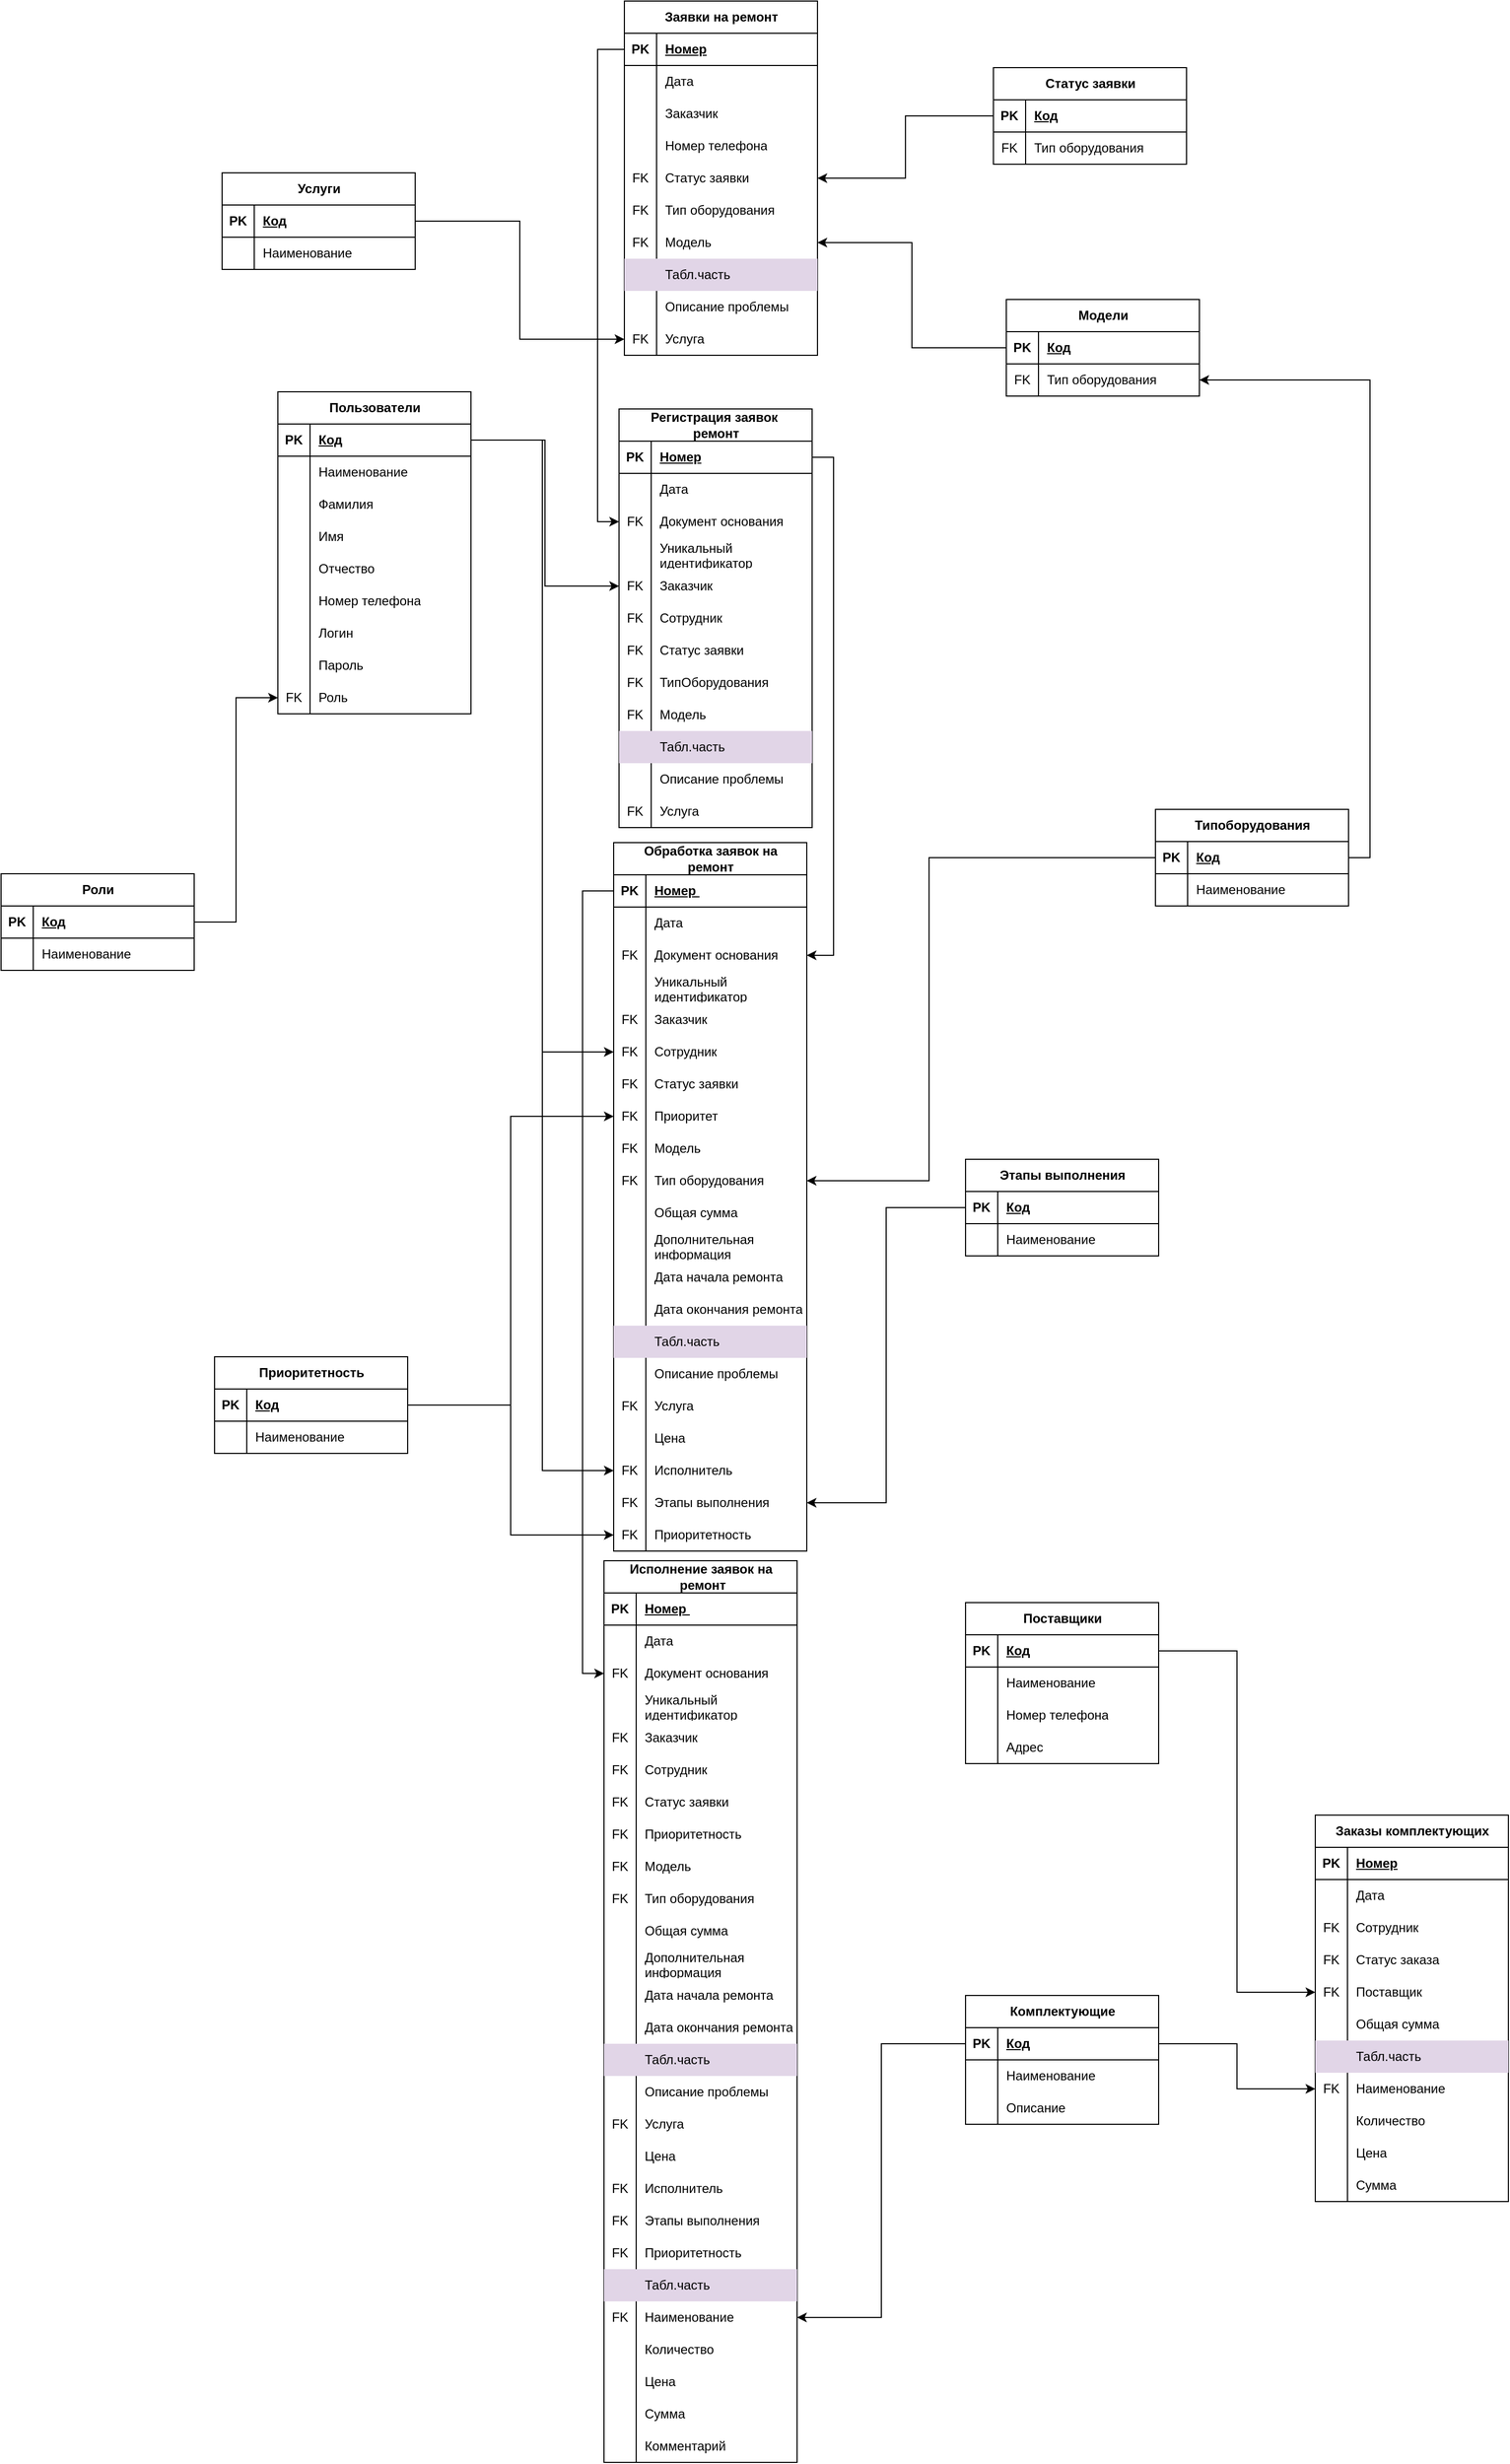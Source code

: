 <mxfile version="24.4.0" type="device">
  <diagram name="Страница — 1" id="-109GADxZvgYrbwxI-t0">
    <mxGraphModel dx="2519" dy="1994" grid="0" gridSize="10" guides="1" tooltips="1" connect="1" arrows="1" fold="1" page="0" pageScale="1" pageWidth="827" pageHeight="1169" math="0" shadow="0">
      <root>
        <mxCell id="0" />
        <mxCell id="1" parent="0" />
        <mxCell id="G4HshIbO1Rhr3FPsU2Gy-1" value="Пользователи" style="shape=table;startSize=30;container=1;collapsible=1;childLayout=tableLayout;fixedRows=1;rowLines=0;fontStyle=1;align=center;resizeLast=1;html=1;" vertex="1" parent="1">
          <mxGeometry x="91" y="-125" width="180" height="300" as="geometry" />
        </mxCell>
        <mxCell id="G4HshIbO1Rhr3FPsU2Gy-2" value="" style="shape=tableRow;horizontal=0;startSize=0;swimlaneHead=0;swimlaneBody=0;fillColor=none;collapsible=0;dropTarget=0;points=[[0,0.5],[1,0.5]];portConstraint=eastwest;top=0;left=0;right=0;bottom=1;" vertex="1" parent="G4HshIbO1Rhr3FPsU2Gy-1">
          <mxGeometry y="30" width="180" height="30" as="geometry" />
        </mxCell>
        <mxCell id="G4HshIbO1Rhr3FPsU2Gy-3" value="PK" style="shape=partialRectangle;connectable=0;fillColor=none;top=0;left=0;bottom=0;right=0;fontStyle=1;overflow=hidden;whiteSpace=wrap;html=1;" vertex="1" parent="G4HshIbO1Rhr3FPsU2Gy-2">
          <mxGeometry width="30" height="30" as="geometry">
            <mxRectangle width="30" height="30" as="alternateBounds" />
          </mxGeometry>
        </mxCell>
        <mxCell id="G4HshIbO1Rhr3FPsU2Gy-4" value="Код" style="shape=partialRectangle;connectable=0;fillColor=none;top=0;left=0;bottom=0;right=0;align=left;spacingLeft=6;fontStyle=5;overflow=hidden;whiteSpace=wrap;html=1;" vertex="1" parent="G4HshIbO1Rhr3FPsU2Gy-2">
          <mxGeometry x="30" width="150" height="30" as="geometry">
            <mxRectangle width="150" height="30" as="alternateBounds" />
          </mxGeometry>
        </mxCell>
        <mxCell id="G4HshIbO1Rhr3FPsU2Gy-5" value="" style="shape=tableRow;horizontal=0;startSize=0;swimlaneHead=0;swimlaneBody=0;fillColor=none;collapsible=0;dropTarget=0;points=[[0,0.5],[1,0.5]];portConstraint=eastwest;top=0;left=0;right=0;bottom=0;" vertex="1" parent="G4HshIbO1Rhr3FPsU2Gy-1">
          <mxGeometry y="60" width="180" height="30" as="geometry" />
        </mxCell>
        <mxCell id="G4HshIbO1Rhr3FPsU2Gy-6" value="" style="shape=partialRectangle;connectable=0;fillColor=none;top=0;left=0;bottom=0;right=0;editable=1;overflow=hidden;whiteSpace=wrap;html=1;" vertex="1" parent="G4HshIbO1Rhr3FPsU2Gy-5">
          <mxGeometry width="30" height="30" as="geometry">
            <mxRectangle width="30" height="30" as="alternateBounds" />
          </mxGeometry>
        </mxCell>
        <mxCell id="G4HshIbO1Rhr3FPsU2Gy-7" value="Наименование" style="shape=partialRectangle;connectable=0;fillColor=none;top=0;left=0;bottom=0;right=0;align=left;spacingLeft=6;overflow=hidden;whiteSpace=wrap;html=1;" vertex="1" parent="G4HshIbO1Rhr3FPsU2Gy-5">
          <mxGeometry x="30" width="150" height="30" as="geometry">
            <mxRectangle width="150" height="30" as="alternateBounds" />
          </mxGeometry>
        </mxCell>
        <mxCell id="G4HshIbO1Rhr3FPsU2Gy-8" value="" style="shape=tableRow;horizontal=0;startSize=0;swimlaneHead=0;swimlaneBody=0;fillColor=none;collapsible=0;dropTarget=0;points=[[0,0.5],[1,0.5]];portConstraint=eastwest;top=0;left=0;right=0;bottom=0;" vertex="1" parent="G4HshIbO1Rhr3FPsU2Gy-1">
          <mxGeometry y="90" width="180" height="30" as="geometry" />
        </mxCell>
        <mxCell id="G4HshIbO1Rhr3FPsU2Gy-9" value="" style="shape=partialRectangle;connectable=0;fillColor=none;top=0;left=0;bottom=0;right=0;editable=1;overflow=hidden;whiteSpace=wrap;html=1;" vertex="1" parent="G4HshIbO1Rhr3FPsU2Gy-8">
          <mxGeometry width="30" height="30" as="geometry">
            <mxRectangle width="30" height="30" as="alternateBounds" />
          </mxGeometry>
        </mxCell>
        <mxCell id="G4HshIbO1Rhr3FPsU2Gy-10" value="Фамилия" style="shape=partialRectangle;connectable=0;fillColor=none;top=0;left=0;bottom=0;right=0;align=left;spacingLeft=6;overflow=hidden;whiteSpace=wrap;html=1;" vertex="1" parent="G4HshIbO1Rhr3FPsU2Gy-8">
          <mxGeometry x="30" width="150" height="30" as="geometry">
            <mxRectangle width="150" height="30" as="alternateBounds" />
          </mxGeometry>
        </mxCell>
        <mxCell id="G4HshIbO1Rhr3FPsU2Gy-11" value="" style="shape=tableRow;horizontal=0;startSize=0;swimlaneHead=0;swimlaneBody=0;fillColor=none;collapsible=0;dropTarget=0;points=[[0,0.5],[1,0.5]];portConstraint=eastwest;top=0;left=0;right=0;bottom=0;" vertex="1" parent="G4HshIbO1Rhr3FPsU2Gy-1">
          <mxGeometry y="120" width="180" height="30" as="geometry" />
        </mxCell>
        <mxCell id="G4HshIbO1Rhr3FPsU2Gy-12" value="" style="shape=partialRectangle;connectable=0;fillColor=none;top=0;left=0;bottom=0;right=0;editable=1;overflow=hidden;whiteSpace=wrap;html=1;" vertex="1" parent="G4HshIbO1Rhr3FPsU2Gy-11">
          <mxGeometry width="30" height="30" as="geometry">
            <mxRectangle width="30" height="30" as="alternateBounds" />
          </mxGeometry>
        </mxCell>
        <mxCell id="G4HshIbO1Rhr3FPsU2Gy-13" value="Имя" style="shape=partialRectangle;connectable=0;fillColor=none;top=0;left=0;bottom=0;right=0;align=left;spacingLeft=6;overflow=hidden;whiteSpace=wrap;html=1;" vertex="1" parent="G4HshIbO1Rhr3FPsU2Gy-11">
          <mxGeometry x="30" width="150" height="30" as="geometry">
            <mxRectangle width="150" height="30" as="alternateBounds" />
          </mxGeometry>
        </mxCell>
        <mxCell id="G4HshIbO1Rhr3FPsU2Gy-23" style="shape=tableRow;horizontal=0;startSize=0;swimlaneHead=0;swimlaneBody=0;fillColor=none;collapsible=0;dropTarget=0;points=[[0,0.5],[1,0.5]];portConstraint=eastwest;top=0;left=0;right=0;bottom=0;" vertex="1" parent="G4HshIbO1Rhr3FPsU2Gy-1">
          <mxGeometry y="150" width="180" height="30" as="geometry" />
        </mxCell>
        <mxCell id="G4HshIbO1Rhr3FPsU2Gy-24" style="shape=partialRectangle;connectable=0;fillColor=none;top=0;left=0;bottom=0;right=0;editable=1;overflow=hidden;whiteSpace=wrap;html=1;" vertex="1" parent="G4HshIbO1Rhr3FPsU2Gy-23">
          <mxGeometry width="30" height="30" as="geometry">
            <mxRectangle width="30" height="30" as="alternateBounds" />
          </mxGeometry>
        </mxCell>
        <mxCell id="G4HshIbO1Rhr3FPsU2Gy-25" value="Отчество" style="shape=partialRectangle;connectable=0;fillColor=none;top=0;left=0;bottom=0;right=0;align=left;spacingLeft=6;overflow=hidden;whiteSpace=wrap;html=1;" vertex="1" parent="G4HshIbO1Rhr3FPsU2Gy-23">
          <mxGeometry x="30" width="150" height="30" as="geometry">
            <mxRectangle width="150" height="30" as="alternateBounds" />
          </mxGeometry>
        </mxCell>
        <mxCell id="G4HshIbO1Rhr3FPsU2Gy-20" style="shape=tableRow;horizontal=0;startSize=0;swimlaneHead=0;swimlaneBody=0;fillColor=none;collapsible=0;dropTarget=0;points=[[0,0.5],[1,0.5]];portConstraint=eastwest;top=0;left=0;right=0;bottom=0;" vertex="1" parent="G4HshIbO1Rhr3FPsU2Gy-1">
          <mxGeometry y="180" width="180" height="30" as="geometry" />
        </mxCell>
        <mxCell id="G4HshIbO1Rhr3FPsU2Gy-21" style="shape=partialRectangle;connectable=0;fillColor=none;top=0;left=0;bottom=0;right=0;editable=1;overflow=hidden;whiteSpace=wrap;html=1;" vertex="1" parent="G4HshIbO1Rhr3FPsU2Gy-20">
          <mxGeometry width="30" height="30" as="geometry">
            <mxRectangle width="30" height="30" as="alternateBounds" />
          </mxGeometry>
        </mxCell>
        <mxCell id="G4HshIbO1Rhr3FPsU2Gy-22" value="Номер телефона" style="shape=partialRectangle;connectable=0;fillColor=none;top=0;left=0;bottom=0;right=0;align=left;spacingLeft=6;overflow=hidden;whiteSpace=wrap;html=1;" vertex="1" parent="G4HshIbO1Rhr3FPsU2Gy-20">
          <mxGeometry x="30" width="150" height="30" as="geometry">
            <mxRectangle width="150" height="30" as="alternateBounds" />
          </mxGeometry>
        </mxCell>
        <mxCell id="G4HshIbO1Rhr3FPsU2Gy-17" style="shape=tableRow;horizontal=0;startSize=0;swimlaneHead=0;swimlaneBody=0;fillColor=none;collapsible=0;dropTarget=0;points=[[0,0.5],[1,0.5]];portConstraint=eastwest;top=0;left=0;right=0;bottom=0;" vertex="1" parent="G4HshIbO1Rhr3FPsU2Gy-1">
          <mxGeometry y="210" width="180" height="30" as="geometry" />
        </mxCell>
        <mxCell id="G4HshIbO1Rhr3FPsU2Gy-18" style="shape=partialRectangle;connectable=0;fillColor=none;top=0;left=0;bottom=0;right=0;editable=1;overflow=hidden;whiteSpace=wrap;html=1;" vertex="1" parent="G4HshIbO1Rhr3FPsU2Gy-17">
          <mxGeometry width="30" height="30" as="geometry">
            <mxRectangle width="30" height="30" as="alternateBounds" />
          </mxGeometry>
        </mxCell>
        <mxCell id="G4HshIbO1Rhr3FPsU2Gy-19" value="Логин&amp;nbsp;" style="shape=partialRectangle;connectable=0;fillColor=none;top=0;left=0;bottom=0;right=0;align=left;spacingLeft=6;overflow=hidden;whiteSpace=wrap;html=1;" vertex="1" parent="G4HshIbO1Rhr3FPsU2Gy-17">
          <mxGeometry x="30" width="150" height="30" as="geometry">
            <mxRectangle width="150" height="30" as="alternateBounds" />
          </mxGeometry>
        </mxCell>
        <mxCell id="G4HshIbO1Rhr3FPsU2Gy-14" style="shape=tableRow;horizontal=0;startSize=0;swimlaneHead=0;swimlaneBody=0;fillColor=none;collapsible=0;dropTarget=0;points=[[0,0.5],[1,0.5]];portConstraint=eastwest;top=0;left=0;right=0;bottom=0;" vertex="1" parent="G4HshIbO1Rhr3FPsU2Gy-1">
          <mxGeometry y="240" width="180" height="30" as="geometry" />
        </mxCell>
        <mxCell id="G4HshIbO1Rhr3FPsU2Gy-15" style="shape=partialRectangle;connectable=0;fillColor=none;top=0;left=0;bottom=0;right=0;editable=1;overflow=hidden;whiteSpace=wrap;html=1;" vertex="1" parent="G4HshIbO1Rhr3FPsU2Gy-14">
          <mxGeometry width="30" height="30" as="geometry">
            <mxRectangle width="30" height="30" as="alternateBounds" />
          </mxGeometry>
        </mxCell>
        <mxCell id="G4HshIbO1Rhr3FPsU2Gy-16" value="Пароль" style="shape=partialRectangle;connectable=0;fillColor=none;top=0;left=0;bottom=0;right=0;align=left;spacingLeft=6;overflow=hidden;whiteSpace=wrap;html=1;" vertex="1" parent="G4HshIbO1Rhr3FPsU2Gy-14">
          <mxGeometry x="30" width="150" height="30" as="geometry">
            <mxRectangle width="150" height="30" as="alternateBounds" />
          </mxGeometry>
        </mxCell>
        <mxCell id="G4HshIbO1Rhr3FPsU2Gy-26" style="shape=tableRow;horizontal=0;startSize=0;swimlaneHead=0;swimlaneBody=0;fillColor=none;collapsible=0;dropTarget=0;points=[[0,0.5],[1,0.5]];portConstraint=eastwest;top=0;left=0;right=0;bottom=0;" vertex="1" parent="G4HshIbO1Rhr3FPsU2Gy-1">
          <mxGeometry y="270" width="180" height="30" as="geometry" />
        </mxCell>
        <mxCell id="G4HshIbO1Rhr3FPsU2Gy-27" value="FK" style="shape=partialRectangle;connectable=0;fillColor=none;top=0;left=0;bottom=0;right=0;editable=1;overflow=hidden;whiteSpace=wrap;html=1;" vertex="1" parent="G4HshIbO1Rhr3FPsU2Gy-26">
          <mxGeometry width="30" height="30" as="geometry">
            <mxRectangle width="30" height="30" as="alternateBounds" />
          </mxGeometry>
        </mxCell>
        <mxCell id="G4HshIbO1Rhr3FPsU2Gy-28" value="Роль" style="shape=partialRectangle;connectable=0;fillColor=none;top=0;left=0;bottom=0;right=0;align=left;spacingLeft=6;overflow=hidden;whiteSpace=wrap;html=1;" vertex="1" parent="G4HshIbO1Rhr3FPsU2Gy-26">
          <mxGeometry x="30" width="150" height="30" as="geometry">
            <mxRectangle width="150" height="30" as="alternateBounds" />
          </mxGeometry>
        </mxCell>
        <mxCell id="G4HshIbO1Rhr3FPsU2Gy-29" value="Роли" style="shape=table;startSize=30;container=1;collapsible=1;childLayout=tableLayout;fixedRows=1;rowLines=0;fontStyle=1;align=center;resizeLast=1;html=1;" vertex="1" parent="1">
          <mxGeometry x="-167" y="324" width="180" height="90" as="geometry" />
        </mxCell>
        <mxCell id="G4HshIbO1Rhr3FPsU2Gy-30" value="" style="shape=tableRow;horizontal=0;startSize=0;swimlaneHead=0;swimlaneBody=0;fillColor=none;collapsible=0;dropTarget=0;points=[[0,0.5],[1,0.5]];portConstraint=eastwest;top=0;left=0;right=0;bottom=1;" vertex="1" parent="G4HshIbO1Rhr3FPsU2Gy-29">
          <mxGeometry y="30" width="180" height="30" as="geometry" />
        </mxCell>
        <mxCell id="G4HshIbO1Rhr3FPsU2Gy-31" value="PK" style="shape=partialRectangle;connectable=0;fillColor=none;top=0;left=0;bottom=0;right=0;fontStyle=1;overflow=hidden;whiteSpace=wrap;html=1;" vertex="1" parent="G4HshIbO1Rhr3FPsU2Gy-30">
          <mxGeometry width="30" height="30" as="geometry">
            <mxRectangle width="30" height="30" as="alternateBounds" />
          </mxGeometry>
        </mxCell>
        <mxCell id="G4HshIbO1Rhr3FPsU2Gy-32" value="Код" style="shape=partialRectangle;connectable=0;fillColor=none;top=0;left=0;bottom=0;right=0;align=left;spacingLeft=6;fontStyle=5;overflow=hidden;whiteSpace=wrap;html=1;" vertex="1" parent="G4HshIbO1Rhr3FPsU2Gy-30">
          <mxGeometry x="30" width="150" height="30" as="geometry">
            <mxRectangle width="150" height="30" as="alternateBounds" />
          </mxGeometry>
        </mxCell>
        <mxCell id="G4HshIbO1Rhr3FPsU2Gy-33" value="" style="shape=tableRow;horizontal=0;startSize=0;swimlaneHead=0;swimlaneBody=0;fillColor=none;collapsible=0;dropTarget=0;points=[[0,0.5],[1,0.5]];portConstraint=eastwest;top=0;left=0;right=0;bottom=0;" vertex="1" parent="G4HshIbO1Rhr3FPsU2Gy-29">
          <mxGeometry y="60" width="180" height="30" as="geometry" />
        </mxCell>
        <mxCell id="G4HshIbO1Rhr3FPsU2Gy-34" value="" style="shape=partialRectangle;connectable=0;fillColor=none;top=0;left=0;bottom=0;right=0;editable=1;overflow=hidden;whiteSpace=wrap;html=1;" vertex="1" parent="G4HshIbO1Rhr3FPsU2Gy-33">
          <mxGeometry width="30" height="30" as="geometry">
            <mxRectangle width="30" height="30" as="alternateBounds" />
          </mxGeometry>
        </mxCell>
        <mxCell id="G4HshIbO1Rhr3FPsU2Gy-35" value="Наименование" style="shape=partialRectangle;connectable=0;fillColor=none;top=0;left=0;bottom=0;right=0;align=left;spacingLeft=6;overflow=hidden;whiteSpace=wrap;html=1;" vertex="1" parent="G4HshIbO1Rhr3FPsU2Gy-33">
          <mxGeometry x="30" width="150" height="30" as="geometry">
            <mxRectangle width="150" height="30" as="alternateBounds" />
          </mxGeometry>
        </mxCell>
        <mxCell id="G4HshIbO1Rhr3FPsU2Gy-42" style="edgeStyle=orthogonalEdgeStyle;rounded=0;orthogonalLoop=1;jettySize=auto;html=1;exitX=1;exitY=0.5;exitDx=0;exitDy=0;entryX=0;entryY=0.5;entryDx=0;entryDy=0;" edge="1" parent="1" source="G4HshIbO1Rhr3FPsU2Gy-30" target="G4HshIbO1Rhr3FPsU2Gy-26">
          <mxGeometry relative="1" as="geometry" />
        </mxCell>
        <mxCell id="G4HshIbO1Rhr3FPsU2Gy-43" value="Модели" style="shape=table;startSize=30;container=1;collapsible=1;childLayout=tableLayout;fixedRows=1;rowLines=0;fontStyle=1;align=center;resizeLast=1;html=1;" vertex="1" parent="1">
          <mxGeometry x="770" y="-211" width="180" height="90" as="geometry" />
        </mxCell>
        <mxCell id="G4HshIbO1Rhr3FPsU2Gy-44" value="" style="shape=tableRow;horizontal=0;startSize=0;swimlaneHead=0;swimlaneBody=0;fillColor=none;collapsible=0;dropTarget=0;points=[[0,0.5],[1,0.5]];portConstraint=eastwest;top=0;left=0;right=0;bottom=1;" vertex="1" parent="G4HshIbO1Rhr3FPsU2Gy-43">
          <mxGeometry y="30" width="180" height="30" as="geometry" />
        </mxCell>
        <mxCell id="G4HshIbO1Rhr3FPsU2Gy-45" value="PK" style="shape=partialRectangle;connectable=0;fillColor=none;top=0;left=0;bottom=0;right=0;fontStyle=1;overflow=hidden;whiteSpace=wrap;html=1;" vertex="1" parent="G4HshIbO1Rhr3FPsU2Gy-44">
          <mxGeometry width="30" height="30" as="geometry">
            <mxRectangle width="30" height="30" as="alternateBounds" />
          </mxGeometry>
        </mxCell>
        <mxCell id="G4HshIbO1Rhr3FPsU2Gy-46" value="Код" style="shape=partialRectangle;connectable=0;fillColor=none;top=0;left=0;bottom=0;right=0;align=left;spacingLeft=6;fontStyle=5;overflow=hidden;whiteSpace=wrap;html=1;" vertex="1" parent="G4HshIbO1Rhr3FPsU2Gy-44">
          <mxGeometry x="30" width="150" height="30" as="geometry">
            <mxRectangle width="150" height="30" as="alternateBounds" />
          </mxGeometry>
        </mxCell>
        <mxCell id="G4HshIbO1Rhr3FPsU2Gy-65" style="shape=tableRow;horizontal=0;startSize=0;swimlaneHead=0;swimlaneBody=0;fillColor=none;collapsible=0;dropTarget=0;points=[[0,0.5],[1,0.5]];portConstraint=eastwest;top=0;left=0;right=0;bottom=0;" vertex="1" parent="G4HshIbO1Rhr3FPsU2Gy-43">
          <mxGeometry y="60" width="180" height="30" as="geometry" />
        </mxCell>
        <mxCell id="G4HshIbO1Rhr3FPsU2Gy-66" value="FK" style="shape=partialRectangle;connectable=0;fillColor=none;top=0;left=0;bottom=0;right=0;editable=1;overflow=hidden;whiteSpace=wrap;html=1;" vertex="1" parent="G4HshIbO1Rhr3FPsU2Gy-65">
          <mxGeometry width="30" height="30" as="geometry">
            <mxRectangle width="30" height="30" as="alternateBounds" />
          </mxGeometry>
        </mxCell>
        <mxCell id="G4HshIbO1Rhr3FPsU2Gy-67" value="Тип оборудования" style="shape=partialRectangle;connectable=0;fillColor=none;top=0;left=0;bottom=0;right=0;align=left;spacingLeft=6;overflow=hidden;whiteSpace=wrap;html=1;" vertex="1" parent="G4HshIbO1Rhr3FPsU2Gy-65">
          <mxGeometry x="30" width="150" height="30" as="geometry">
            <mxRectangle width="150" height="30" as="alternateBounds" />
          </mxGeometry>
        </mxCell>
        <mxCell id="G4HshIbO1Rhr3FPsU2Gy-71" value="Регистрация заявок&amp;nbsp;&lt;div&gt;&lt;span style=&quot;background-color: initial;&quot;&gt;ремонт&lt;/span&gt;&lt;/div&gt;" style="shape=table;startSize=30;container=1;collapsible=1;childLayout=tableLayout;fixedRows=1;rowLines=0;fontStyle=1;align=center;resizeLast=1;html=1;" vertex="1" parent="1">
          <mxGeometry x="409" y="-109" width="180" height="390" as="geometry" />
        </mxCell>
        <mxCell id="G4HshIbO1Rhr3FPsU2Gy-72" value="" style="shape=tableRow;horizontal=0;startSize=0;swimlaneHead=0;swimlaneBody=0;fillColor=none;collapsible=0;dropTarget=0;points=[[0,0.5],[1,0.5]];portConstraint=eastwest;top=0;left=0;right=0;bottom=1;" vertex="1" parent="G4HshIbO1Rhr3FPsU2Gy-71">
          <mxGeometry y="30" width="180" height="30" as="geometry" />
        </mxCell>
        <mxCell id="G4HshIbO1Rhr3FPsU2Gy-73" value="PK" style="shape=partialRectangle;connectable=0;fillColor=none;top=0;left=0;bottom=0;right=0;fontStyle=1;overflow=hidden;whiteSpace=wrap;html=1;" vertex="1" parent="G4HshIbO1Rhr3FPsU2Gy-72">
          <mxGeometry width="30" height="30" as="geometry">
            <mxRectangle width="30" height="30" as="alternateBounds" />
          </mxGeometry>
        </mxCell>
        <mxCell id="G4HshIbO1Rhr3FPsU2Gy-74" value="Номер" style="shape=partialRectangle;connectable=0;fillColor=none;top=0;left=0;bottom=0;right=0;align=left;spacingLeft=6;fontStyle=5;overflow=hidden;whiteSpace=wrap;html=1;" vertex="1" parent="G4HshIbO1Rhr3FPsU2Gy-72">
          <mxGeometry x="30" width="150" height="30" as="geometry">
            <mxRectangle width="150" height="30" as="alternateBounds" />
          </mxGeometry>
        </mxCell>
        <mxCell id="G4HshIbO1Rhr3FPsU2Gy-75" value="" style="shape=tableRow;horizontal=0;startSize=0;swimlaneHead=0;swimlaneBody=0;fillColor=none;collapsible=0;dropTarget=0;points=[[0,0.5],[1,0.5]];portConstraint=eastwest;top=0;left=0;right=0;bottom=0;" vertex="1" parent="G4HshIbO1Rhr3FPsU2Gy-71">
          <mxGeometry y="60" width="180" height="30" as="geometry" />
        </mxCell>
        <mxCell id="G4HshIbO1Rhr3FPsU2Gy-76" value="" style="shape=partialRectangle;connectable=0;fillColor=none;top=0;left=0;bottom=0;right=0;editable=1;overflow=hidden;whiteSpace=wrap;html=1;" vertex="1" parent="G4HshIbO1Rhr3FPsU2Gy-75">
          <mxGeometry width="30" height="30" as="geometry">
            <mxRectangle width="30" height="30" as="alternateBounds" />
          </mxGeometry>
        </mxCell>
        <mxCell id="G4HshIbO1Rhr3FPsU2Gy-77" value="Дата" style="shape=partialRectangle;connectable=0;fillColor=none;top=0;left=0;bottom=0;right=0;align=left;spacingLeft=6;overflow=hidden;whiteSpace=wrap;html=1;" vertex="1" parent="G4HshIbO1Rhr3FPsU2Gy-75">
          <mxGeometry x="30" width="150" height="30" as="geometry">
            <mxRectangle width="150" height="30" as="alternateBounds" />
          </mxGeometry>
        </mxCell>
        <mxCell id="G4HshIbO1Rhr3FPsU2Gy-78" value="" style="shape=tableRow;horizontal=0;startSize=0;swimlaneHead=0;swimlaneBody=0;fillColor=none;collapsible=0;dropTarget=0;points=[[0,0.5],[1,0.5]];portConstraint=eastwest;top=0;left=0;right=0;bottom=0;" vertex="1" parent="G4HshIbO1Rhr3FPsU2Gy-71">
          <mxGeometry y="90" width="180" height="30" as="geometry" />
        </mxCell>
        <mxCell id="G4HshIbO1Rhr3FPsU2Gy-79" value="FK" style="shape=partialRectangle;connectable=0;fillColor=none;top=0;left=0;bottom=0;right=0;editable=1;overflow=hidden;whiteSpace=wrap;html=1;" vertex="1" parent="G4HshIbO1Rhr3FPsU2Gy-78">
          <mxGeometry width="30" height="30" as="geometry">
            <mxRectangle width="30" height="30" as="alternateBounds" />
          </mxGeometry>
        </mxCell>
        <mxCell id="G4HshIbO1Rhr3FPsU2Gy-80" value="Документ основания" style="shape=partialRectangle;connectable=0;fillColor=none;top=0;left=0;bottom=0;right=0;align=left;spacingLeft=6;overflow=hidden;whiteSpace=wrap;html=1;" vertex="1" parent="G4HshIbO1Rhr3FPsU2Gy-78">
          <mxGeometry x="30" width="150" height="30" as="geometry">
            <mxRectangle width="150" height="30" as="alternateBounds" />
          </mxGeometry>
        </mxCell>
        <mxCell id="G4HshIbO1Rhr3FPsU2Gy-434" style="shape=tableRow;horizontal=0;startSize=0;swimlaneHead=0;swimlaneBody=0;fillColor=none;collapsible=0;dropTarget=0;points=[[0,0.5],[1,0.5]];portConstraint=eastwest;top=0;left=0;right=0;bottom=0;" vertex="1" parent="G4HshIbO1Rhr3FPsU2Gy-71">
          <mxGeometry y="120" width="180" height="30" as="geometry" />
        </mxCell>
        <mxCell id="G4HshIbO1Rhr3FPsU2Gy-435" style="shape=partialRectangle;connectable=0;fillColor=none;top=0;left=0;bottom=0;right=0;editable=1;overflow=hidden;whiteSpace=wrap;html=1;" vertex="1" parent="G4HshIbO1Rhr3FPsU2Gy-434">
          <mxGeometry width="30" height="30" as="geometry">
            <mxRectangle width="30" height="30" as="alternateBounds" />
          </mxGeometry>
        </mxCell>
        <mxCell id="G4HshIbO1Rhr3FPsU2Gy-436" value="Уникальный идентификатор" style="shape=partialRectangle;connectable=0;fillColor=none;top=0;left=0;bottom=0;right=0;align=left;spacingLeft=6;overflow=hidden;whiteSpace=wrap;html=1;" vertex="1" parent="G4HshIbO1Rhr3FPsU2Gy-434">
          <mxGeometry x="30" width="150" height="30" as="geometry">
            <mxRectangle width="150" height="30" as="alternateBounds" />
          </mxGeometry>
        </mxCell>
        <mxCell id="G4HshIbO1Rhr3FPsU2Gy-81" value="" style="shape=tableRow;horizontal=0;startSize=0;swimlaneHead=0;swimlaneBody=0;fillColor=none;collapsible=0;dropTarget=0;points=[[0,0.5],[1,0.5]];portConstraint=eastwest;top=0;left=0;right=0;bottom=0;" vertex="1" parent="G4HshIbO1Rhr3FPsU2Gy-71">
          <mxGeometry y="150" width="180" height="30" as="geometry" />
        </mxCell>
        <mxCell id="G4HshIbO1Rhr3FPsU2Gy-82" value="FK" style="shape=partialRectangle;connectable=0;fillColor=none;top=0;left=0;bottom=0;right=0;editable=1;overflow=hidden;whiteSpace=wrap;html=1;" vertex="1" parent="G4HshIbO1Rhr3FPsU2Gy-81">
          <mxGeometry width="30" height="30" as="geometry">
            <mxRectangle width="30" height="30" as="alternateBounds" />
          </mxGeometry>
        </mxCell>
        <mxCell id="G4HshIbO1Rhr3FPsU2Gy-83" value="Заказчик" style="shape=partialRectangle;connectable=0;fillColor=none;top=0;left=0;bottom=0;right=0;align=left;spacingLeft=6;overflow=hidden;whiteSpace=wrap;html=1;" vertex="1" parent="G4HshIbO1Rhr3FPsU2Gy-81">
          <mxGeometry x="30" width="150" height="30" as="geometry">
            <mxRectangle width="150" height="30" as="alternateBounds" />
          </mxGeometry>
        </mxCell>
        <mxCell id="G4HshIbO1Rhr3FPsU2Gy-208" style="shape=tableRow;horizontal=0;startSize=0;swimlaneHead=0;swimlaneBody=0;fillColor=none;collapsible=0;dropTarget=0;points=[[0,0.5],[1,0.5]];portConstraint=eastwest;top=0;left=0;right=0;bottom=0;" vertex="1" parent="G4HshIbO1Rhr3FPsU2Gy-71">
          <mxGeometry y="180" width="180" height="30" as="geometry" />
        </mxCell>
        <mxCell id="G4HshIbO1Rhr3FPsU2Gy-209" value="FK" style="shape=partialRectangle;connectable=0;fillColor=none;top=0;left=0;bottom=0;right=0;editable=1;overflow=hidden;whiteSpace=wrap;html=1;" vertex="1" parent="G4HshIbO1Rhr3FPsU2Gy-208">
          <mxGeometry width="30" height="30" as="geometry">
            <mxRectangle width="30" height="30" as="alternateBounds" />
          </mxGeometry>
        </mxCell>
        <mxCell id="G4HshIbO1Rhr3FPsU2Gy-210" value="Сотрудник" style="shape=partialRectangle;connectable=0;fillColor=none;top=0;left=0;bottom=0;right=0;align=left;spacingLeft=6;overflow=hidden;whiteSpace=wrap;html=1;" vertex="1" parent="G4HshIbO1Rhr3FPsU2Gy-208">
          <mxGeometry x="30" width="150" height="30" as="geometry">
            <mxRectangle width="150" height="30" as="alternateBounds" />
          </mxGeometry>
        </mxCell>
        <mxCell id="G4HshIbO1Rhr3FPsU2Gy-84" style="shape=tableRow;horizontal=0;startSize=0;swimlaneHead=0;swimlaneBody=0;fillColor=none;collapsible=0;dropTarget=0;points=[[0,0.5],[1,0.5]];portConstraint=eastwest;top=0;left=0;right=0;bottom=0;" vertex="1" parent="G4HshIbO1Rhr3FPsU2Gy-71">
          <mxGeometry y="210" width="180" height="30" as="geometry" />
        </mxCell>
        <mxCell id="G4HshIbO1Rhr3FPsU2Gy-85" value="FK" style="shape=partialRectangle;connectable=0;fillColor=none;top=0;left=0;bottom=0;right=0;editable=1;overflow=hidden;whiteSpace=wrap;html=1;" vertex="1" parent="G4HshIbO1Rhr3FPsU2Gy-84">
          <mxGeometry width="30" height="30" as="geometry">
            <mxRectangle width="30" height="30" as="alternateBounds" />
          </mxGeometry>
        </mxCell>
        <mxCell id="G4HshIbO1Rhr3FPsU2Gy-86" value="Статус заявки" style="shape=partialRectangle;connectable=0;fillColor=none;top=0;left=0;bottom=0;right=0;align=left;spacingLeft=6;overflow=hidden;whiteSpace=wrap;html=1;" vertex="1" parent="G4HshIbO1Rhr3FPsU2Gy-84">
          <mxGeometry x="30" width="150" height="30" as="geometry">
            <mxRectangle width="150" height="30" as="alternateBounds" />
          </mxGeometry>
        </mxCell>
        <mxCell id="G4HshIbO1Rhr3FPsU2Gy-474" style="shape=tableRow;horizontal=0;startSize=0;swimlaneHead=0;swimlaneBody=0;fillColor=none;collapsible=0;dropTarget=0;points=[[0,0.5],[1,0.5]];portConstraint=eastwest;top=0;left=0;right=0;bottom=0;" vertex="1" parent="G4HshIbO1Rhr3FPsU2Gy-71">
          <mxGeometry y="240" width="180" height="30" as="geometry" />
        </mxCell>
        <mxCell id="G4HshIbO1Rhr3FPsU2Gy-475" value="FK" style="shape=partialRectangle;connectable=0;fillColor=none;top=0;left=0;bottom=0;right=0;editable=1;overflow=hidden;whiteSpace=wrap;html=1;" vertex="1" parent="G4HshIbO1Rhr3FPsU2Gy-474">
          <mxGeometry width="30" height="30" as="geometry">
            <mxRectangle width="30" height="30" as="alternateBounds" />
          </mxGeometry>
        </mxCell>
        <mxCell id="G4HshIbO1Rhr3FPsU2Gy-476" value="ТипОборудования" style="shape=partialRectangle;connectable=0;fillColor=none;top=0;left=0;bottom=0;right=0;align=left;spacingLeft=6;overflow=hidden;whiteSpace=wrap;html=1;" vertex="1" parent="G4HshIbO1Rhr3FPsU2Gy-474">
          <mxGeometry x="30" width="150" height="30" as="geometry">
            <mxRectangle width="150" height="30" as="alternateBounds" />
          </mxGeometry>
        </mxCell>
        <mxCell id="G4HshIbO1Rhr3FPsU2Gy-87" style="shape=tableRow;horizontal=0;startSize=0;swimlaneHead=0;swimlaneBody=0;fillColor=none;collapsible=0;dropTarget=0;points=[[0,0.5],[1,0.5]];portConstraint=eastwest;top=0;left=0;right=0;bottom=0;" vertex="1" parent="G4HshIbO1Rhr3FPsU2Gy-71">
          <mxGeometry y="270" width="180" height="30" as="geometry" />
        </mxCell>
        <mxCell id="G4HshIbO1Rhr3FPsU2Gy-88" value="FK" style="shape=partialRectangle;connectable=0;fillColor=none;top=0;left=0;bottom=0;right=0;editable=1;overflow=hidden;whiteSpace=wrap;html=1;" vertex="1" parent="G4HshIbO1Rhr3FPsU2Gy-87">
          <mxGeometry width="30" height="30" as="geometry">
            <mxRectangle width="30" height="30" as="alternateBounds" />
          </mxGeometry>
        </mxCell>
        <mxCell id="G4HshIbO1Rhr3FPsU2Gy-89" value="Модель" style="shape=partialRectangle;connectable=0;fillColor=none;top=0;left=0;bottom=0;right=0;align=left;spacingLeft=6;overflow=hidden;whiteSpace=wrap;html=1;" vertex="1" parent="G4HshIbO1Rhr3FPsU2Gy-87">
          <mxGeometry x="30" width="150" height="30" as="geometry">
            <mxRectangle width="150" height="30" as="alternateBounds" />
          </mxGeometry>
        </mxCell>
        <mxCell id="G4HshIbO1Rhr3FPsU2Gy-90" style="shape=tableRow;horizontal=0;startSize=0;swimlaneHead=0;swimlaneBody=0;fillColor=#e1d5e7;collapsible=0;dropTarget=0;points=[[0,0.5],[1,0.5]];portConstraint=eastwest;top=0;left=0;right=0;bottom=0;strokeColor=#9673a6;" vertex="1" parent="G4HshIbO1Rhr3FPsU2Gy-71">
          <mxGeometry y="300" width="180" height="30" as="geometry" />
        </mxCell>
        <mxCell id="G4HshIbO1Rhr3FPsU2Gy-91" style="shape=partialRectangle;connectable=0;fillColor=none;top=0;left=0;bottom=0;right=0;editable=1;overflow=hidden;whiteSpace=wrap;html=1;" vertex="1" parent="G4HshIbO1Rhr3FPsU2Gy-90">
          <mxGeometry width="30" height="30" as="geometry">
            <mxRectangle width="30" height="30" as="alternateBounds" />
          </mxGeometry>
        </mxCell>
        <mxCell id="G4HshIbO1Rhr3FPsU2Gy-92" value="Табл.часть" style="shape=partialRectangle;connectable=0;fillColor=none;top=0;left=0;bottom=0;right=0;align=left;spacingLeft=6;overflow=hidden;whiteSpace=wrap;html=1;" vertex="1" parent="G4HshIbO1Rhr3FPsU2Gy-90">
          <mxGeometry x="30" width="150" height="30" as="geometry">
            <mxRectangle width="150" height="30" as="alternateBounds" />
          </mxGeometry>
        </mxCell>
        <mxCell id="G4HshIbO1Rhr3FPsU2Gy-93" style="shape=tableRow;horizontal=0;startSize=0;swimlaneHead=0;swimlaneBody=0;fillColor=none;collapsible=0;dropTarget=0;points=[[0,0.5],[1,0.5]];portConstraint=eastwest;top=0;left=0;right=0;bottom=0;" vertex="1" parent="G4HshIbO1Rhr3FPsU2Gy-71">
          <mxGeometry y="330" width="180" height="30" as="geometry" />
        </mxCell>
        <mxCell id="G4HshIbO1Rhr3FPsU2Gy-94" style="shape=partialRectangle;connectable=0;fillColor=none;top=0;left=0;bottom=0;right=0;editable=1;overflow=hidden;whiteSpace=wrap;html=1;" vertex="1" parent="G4HshIbO1Rhr3FPsU2Gy-93">
          <mxGeometry width="30" height="30" as="geometry">
            <mxRectangle width="30" height="30" as="alternateBounds" />
          </mxGeometry>
        </mxCell>
        <mxCell id="G4HshIbO1Rhr3FPsU2Gy-95" value="Описание проблемы" style="shape=partialRectangle;connectable=0;fillColor=none;top=0;left=0;bottom=0;right=0;align=left;spacingLeft=6;overflow=hidden;whiteSpace=wrap;html=1;" vertex="1" parent="G4HshIbO1Rhr3FPsU2Gy-93">
          <mxGeometry x="30" width="150" height="30" as="geometry">
            <mxRectangle width="150" height="30" as="alternateBounds" />
          </mxGeometry>
        </mxCell>
        <mxCell id="G4HshIbO1Rhr3FPsU2Gy-96" style="shape=tableRow;horizontal=0;startSize=0;swimlaneHead=0;swimlaneBody=0;fillColor=none;collapsible=0;dropTarget=0;points=[[0,0.5],[1,0.5]];portConstraint=eastwest;top=0;left=0;right=0;bottom=0;" vertex="1" parent="G4HshIbO1Rhr3FPsU2Gy-71">
          <mxGeometry y="360" width="180" height="30" as="geometry" />
        </mxCell>
        <mxCell id="G4HshIbO1Rhr3FPsU2Gy-97" value="FK" style="shape=partialRectangle;connectable=0;fillColor=none;top=0;left=0;bottom=0;right=0;editable=1;overflow=hidden;whiteSpace=wrap;html=1;" vertex="1" parent="G4HshIbO1Rhr3FPsU2Gy-96">
          <mxGeometry width="30" height="30" as="geometry">
            <mxRectangle width="30" height="30" as="alternateBounds" />
          </mxGeometry>
        </mxCell>
        <mxCell id="G4HshIbO1Rhr3FPsU2Gy-98" value="Услуга" style="shape=partialRectangle;connectable=0;fillColor=none;top=0;left=0;bottom=0;right=0;align=left;spacingLeft=6;overflow=hidden;whiteSpace=wrap;html=1;" vertex="1" parent="G4HshIbO1Rhr3FPsU2Gy-96">
          <mxGeometry x="30" width="150" height="30" as="geometry">
            <mxRectangle width="150" height="30" as="alternateBounds" />
          </mxGeometry>
        </mxCell>
        <mxCell id="G4HshIbO1Rhr3FPsU2Gy-99" value="Обработка заявок на&lt;div&gt;&lt;span style=&quot;background-color: initial;&quot;&gt;ремонт&lt;/span&gt;&lt;/div&gt;" style="shape=table;startSize=30;container=1;collapsible=1;childLayout=tableLayout;fixedRows=1;rowLines=0;fontStyle=1;align=center;resizeLast=1;html=1;" vertex="1" parent="1">
          <mxGeometry x="404" y="295" width="180" height="660" as="geometry" />
        </mxCell>
        <mxCell id="G4HshIbO1Rhr3FPsU2Gy-100" value="" style="shape=tableRow;horizontal=0;startSize=0;swimlaneHead=0;swimlaneBody=0;fillColor=none;collapsible=0;dropTarget=0;points=[[0,0.5],[1,0.5]];portConstraint=eastwest;top=0;left=0;right=0;bottom=1;" vertex="1" parent="G4HshIbO1Rhr3FPsU2Gy-99">
          <mxGeometry y="30" width="180" height="30" as="geometry" />
        </mxCell>
        <mxCell id="G4HshIbO1Rhr3FPsU2Gy-101" value="PK" style="shape=partialRectangle;connectable=0;fillColor=none;top=0;left=0;bottom=0;right=0;fontStyle=1;overflow=hidden;whiteSpace=wrap;html=1;" vertex="1" parent="G4HshIbO1Rhr3FPsU2Gy-100">
          <mxGeometry width="30" height="30" as="geometry">
            <mxRectangle width="30" height="30" as="alternateBounds" />
          </mxGeometry>
        </mxCell>
        <mxCell id="G4HshIbO1Rhr3FPsU2Gy-102" value="Номер&amp;nbsp;" style="shape=partialRectangle;connectable=0;fillColor=none;top=0;left=0;bottom=0;right=0;align=left;spacingLeft=6;fontStyle=5;overflow=hidden;whiteSpace=wrap;html=1;" vertex="1" parent="G4HshIbO1Rhr3FPsU2Gy-100">
          <mxGeometry x="30" width="150" height="30" as="geometry">
            <mxRectangle width="150" height="30" as="alternateBounds" />
          </mxGeometry>
        </mxCell>
        <mxCell id="G4HshIbO1Rhr3FPsU2Gy-103" value="" style="shape=tableRow;horizontal=0;startSize=0;swimlaneHead=0;swimlaneBody=0;fillColor=none;collapsible=0;dropTarget=0;points=[[0,0.5],[1,0.5]];portConstraint=eastwest;top=0;left=0;right=0;bottom=0;" vertex="1" parent="G4HshIbO1Rhr3FPsU2Gy-99">
          <mxGeometry y="60" width="180" height="30" as="geometry" />
        </mxCell>
        <mxCell id="G4HshIbO1Rhr3FPsU2Gy-104" value="" style="shape=partialRectangle;connectable=0;fillColor=none;top=0;left=0;bottom=0;right=0;editable=1;overflow=hidden;whiteSpace=wrap;html=1;" vertex="1" parent="G4HshIbO1Rhr3FPsU2Gy-103">
          <mxGeometry width="30" height="30" as="geometry">
            <mxRectangle width="30" height="30" as="alternateBounds" />
          </mxGeometry>
        </mxCell>
        <mxCell id="G4HshIbO1Rhr3FPsU2Gy-105" value="Дата" style="shape=partialRectangle;connectable=0;fillColor=none;top=0;left=0;bottom=0;right=0;align=left;spacingLeft=6;overflow=hidden;whiteSpace=wrap;html=1;" vertex="1" parent="G4HshIbO1Rhr3FPsU2Gy-103">
          <mxGeometry x="30" width="150" height="30" as="geometry">
            <mxRectangle width="150" height="30" as="alternateBounds" />
          </mxGeometry>
        </mxCell>
        <mxCell id="G4HshIbO1Rhr3FPsU2Gy-106" value="" style="shape=tableRow;horizontal=0;startSize=0;swimlaneHead=0;swimlaneBody=0;fillColor=none;collapsible=0;dropTarget=0;points=[[0,0.5],[1,0.5]];portConstraint=eastwest;top=0;left=0;right=0;bottom=0;" vertex="1" parent="G4HshIbO1Rhr3FPsU2Gy-99">
          <mxGeometry y="90" width="180" height="30" as="geometry" />
        </mxCell>
        <mxCell id="G4HshIbO1Rhr3FPsU2Gy-107" value="FK" style="shape=partialRectangle;connectable=0;fillColor=none;top=0;left=0;bottom=0;right=0;editable=1;overflow=hidden;whiteSpace=wrap;html=1;" vertex="1" parent="G4HshIbO1Rhr3FPsU2Gy-106">
          <mxGeometry width="30" height="30" as="geometry">
            <mxRectangle width="30" height="30" as="alternateBounds" />
          </mxGeometry>
        </mxCell>
        <mxCell id="G4HshIbO1Rhr3FPsU2Gy-108" value="Документ основания" style="shape=partialRectangle;connectable=0;fillColor=none;top=0;left=0;bottom=0;right=0;align=left;spacingLeft=6;overflow=hidden;whiteSpace=wrap;html=1;" vertex="1" parent="G4HshIbO1Rhr3FPsU2Gy-106">
          <mxGeometry x="30" width="150" height="30" as="geometry">
            <mxRectangle width="150" height="30" as="alternateBounds" />
          </mxGeometry>
        </mxCell>
        <mxCell id="G4HshIbO1Rhr3FPsU2Gy-437" style="shape=tableRow;horizontal=0;startSize=0;swimlaneHead=0;swimlaneBody=0;fillColor=none;collapsible=0;dropTarget=0;points=[[0,0.5],[1,0.5]];portConstraint=eastwest;top=0;left=0;right=0;bottom=0;" vertex="1" parent="G4HshIbO1Rhr3FPsU2Gy-99">
          <mxGeometry y="120" width="180" height="30" as="geometry" />
        </mxCell>
        <mxCell id="G4HshIbO1Rhr3FPsU2Gy-438" style="shape=partialRectangle;connectable=0;fillColor=none;top=0;left=0;bottom=0;right=0;editable=1;overflow=hidden;whiteSpace=wrap;html=1;" vertex="1" parent="G4HshIbO1Rhr3FPsU2Gy-437">
          <mxGeometry width="30" height="30" as="geometry">
            <mxRectangle width="30" height="30" as="alternateBounds" />
          </mxGeometry>
        </mxCell>
        <mxCell id="G4HshIbO1Rhr3FPsU2Gy-439" value="Уникальный идентификатор" style="shape=partialRectangle;connectable=0;fillColor=none;top=0;left=0;bottom=0;right=0;align=left;spacingLeft=6;overflow=hidden;whiteSpace=wrap;html=1;" vertex="1" parent="G4HshIbO1Rhr3FPsU2Gy-437">
          <mxGeometry x="30" width="150" height="30" as="geometry">
            <mxRectangle width="150" height="30" as="alternateBounds" />
          </mxGeometry>
        </mxCell>
        <mxCell id="G4HshIbO1Rhr3FPsU2Gy-109" value="" style="shape=tableRow;horizontal=0;startSize=0;swimlaneHead=0;swimlaneBody=0;fillColor=none;collapsible=0;dropTarget=0;points=[[0,0.5],[1,0.5]];portConstraint=eastwest;top=0;left=0;right=0;bottom=0;" vertex="1" parent="G4HshIbO1Rhr3FPsU2Gy-99">
          <mxGeometry y="150" width="180" height="30" as="geometry" />
        </mxCell>
        <mxCell id="G4HshIbO1Rhr3FPsU2Gy-110" value="FK" style="shape=partialRectangle;connectable=0;fillColor=none;top=0;left=0;bottom=0;right=0;editable=1;overflow=hidden;whiteSpace=wrap;html=1;" vertex="1" parent="G4HshIbO1Rhr3FPsU2Gy-109">
          <mxGeometry width="30" height="30" as="geometry">
            <mxRectangle width="30" height="30" as="alternateBounds" />
          </mxGeometry>
        </mxCell>
        <mxCell id="G4HshIbO1Rhr3FPsU2Gy-111" value="Заказчик" style="shape=partialRectangle;connectable=0;fillColor=none;top=0;left=0;bottom=0;right=0;align=left;spacingLeft=6;overflow=hidden;whiteSpace=wrap;html=1;" vertex="1" parent="G4HshIbO1Rhr3FPsU2Gy-109">
          <mxGeometry x="30" width="150" height="30" as="geometry">
            <mxRectangle width="150" height="30" as="alternateBounds" />
          </mxGeometry>
        </mxCell>
        <mxCell id="G4HshIbO1Rhr3FPsU2Gy-112" style="shape=tableRow;horizontal=0;startSize=0;swimlaneHead=0;swimlaneBody=0;fillColor=none;collapsible=0;dropTarget=0;points=[[0,0.5],[1,0.5]];portConstraint=eastwest;top=0;left=0;right=0;bottom=0;" vertex="1" parent="G4HshIbO1Rhr3FPsU2Gy-99">
          <mxGeometry y="180" width="180" height="30" as="geometry" />
        </mxCell>
        <mxCell id="G4HshIbO1Rhr3FPsU2Gy-113" value="FK" style="shape=partialRectangle;connectable=0;fillColor=none;top=0;left=0;bottom=0;right=0;editable=1;overflow=hidden;whiteSpace=wrap;html=1;" vertex="1" parent="G4HshIbO1Rhr3FPsU2Gy-112">
          <mxGeometry width="30" height="30" as="geometry">
            <mxRectangle width="30" height="30" as="alternateBounds" />
          </mxGeometry>
        </mxCell>
        <mxCell id="G4HshIbO1Rhr3FPsU2Gy-114" value="Сотрудник" style="shape=partialRectangle;connectable=0;fillColor=none;top=0;left=0;bottom=0;right=0;align=left;spacingLeft=6;overflow=hidden;whiteSpace=wrap;html=1;" vertex="1" parent="G4HshIbO1Rhr3FPsU2Gy-112">
          <mxGeometry x="30" width="150" height="30" as="geometry">
            <mxRectangle width="150" height="30" as="alternateBounds" />
          </mxGeometry>
        </mxCell>
        <mxCell id="G4HshIbO1Rhr3FPsU2Gy-302" style="shape=tableRow;horizontal=0;startSize=0;swimlaneHead=0;swimlaneBody=0;fillColor=none;collapsible=0;dropTarget=0;points=[[0,0.5],[1,0.5]];portConstraint=eastwest;top=0;left=0;right=0;bottom=0;" vertex="1" parent="G4HshIbO1Rhr3FPsU2Gy-99">
          <mxGeometry y="210" width="180" height="30" as="geometry" />
        </mxCell>
        <mxCell id="G4HshIbO1Rhr3FPsU2Gy-303" value="FK" style="shape=partialRectangle;connectable=0;fillColor=none;top=0;left=0;bottom=0;right=0;editable=1;overflow=hidden;whiteSpace=wrap;html=1;" vertex="1" parent="G4HshIbO1Rhr3FPsU2Gy-302">
          <mxGeometry width="30" height="30" as="geometry">
            <mxRectangle width="30" height="30" as="alternateBounds" />
          </mxGeometry>
        </mxCell>
        <mxCell id="G4HshIbO1Rhr3FPsU2Gy-304" value="Статус заявки" style="shape=partialRectangle;connectable=0;fillColor=none;top=0;left=0;bottom=0;right=0;align=left;spacingLeft=6;overflow=hidden;whiteSpace=wrap;html=1;" vertex="1" parent="G4HshIbO1Rhr3FPsU2Gy-302">
          <mxGeometry x="30" width="150" height="30" as="geometry">
            <mxRectangle width="150" height="30" as="alternateBounds" />
          </mxGeometry>
        </mxCell>
        <mxCell id="G4HshIbO1Rhr3FPsU2Gy-443" style="shape=tableRow;horizontal=0;startSize=0;swimlaneHead=0;swimlaneBody=0;fillColor=none;collapsible=0;dropTarget=0;points=[[0,0.5],[1,0.5]];portConstraint=eastwest;top=0;left=0;right=0;bottom=0;" vertex="1" parent="G4HshIbO1Rhr3FPsU2Gy-99">
          <mxGeometry y="240" width="180" height="30" as="geometry" />
        </mxCell>
        <mxCell id="G4HshIbO1Rhr3FPsU2Gy-444" value="FK" style="shape=partialRectangle;connectable=0;fillColor=none;top=0;left=0;bottom=0;right=0;editable=1;overflow=hidden;whiteSpace=wrap;html=1;" vertex="1" parent="G4HshIbO1Rhr3FPsU2Gy-443">
          <mxGeometry width="30" height="30" as="geometry">
            <mxRectangle width="30" height="30" as="alternateBounds" />
          </mxGeometry>
        </mxCell>
        <mxCell id="G4HshIbO1Rhr3FPsU2Gy-445" value="Приоритет" style="shape=partialRectangle;connectable=0;fillColor=none;top=0;left=0;bottom=0;right=0;align=left;spacingLeft=6;overflow=hidden;whiteSpace=wrap;html=1;" vertex="1" parent="G4HshIbO1Rhr3FPsU2Gy-443">
          <mxGeometry x="30" width="150" height="30" as="geometry">
            <mxRectangle width="150" height="30" as="alternateBounds" />
          </mxGeometry>
        </mxCell>
        <mxCell id="G4HshIbO1Rhr3FPsU2Gy-115" style="shape=tableRow;horizontal=0;startSize=0;swimlaneHead=0;swimlaneBody=0;fillColor=none;collapsible=0;dropTarget=0;points=[[0,0.5],[1,0.5]];portConstraint=eastwest;top=0;left=0;right=0;bottom=0;" vertex="1" parent="G4HshIbO1Rhr3FPsU2Gy-99">
          <mxGeometry y="270" width="180" height="30" as="geometry" />
        </mxCell>
        <mxCell id="G4HshIbO1Rhr3FPsU2Gy-116" value="FK" style="shape=partialRectangle;connectable=0;fillColor=none;top=0;left=0;bottom=0;right=0;editable=1;overflow=hidden;whiteSpace=wrap;html=1;" vertex="1" parent="G4HshIbO1Rhr3FPsU2Gy-115">
          <mxGeometry width="30" height="30" as="geometry">
            <mxRectangle width="30" height="30" as="alternateBounds" />
          </mxGeometry>
        </mxCell>
        <mxCell id="G4HshIbO1Rhr3FPsU2Gy-117" value="Модель" style="shape=partialRectangle;connectable=0;fillColor=none;top=0;left=0;bottom=0;right=0;align=left;spacingLeft=6;overflow=hidden;whiteSpace=wrap;html=1;" vertex="1" parent="G4HshIbO1Rhr3FPsU2Gy-115">
          <mxGeometry x="30" width="150" height="30" as="geometry">
            <mxRectangle width="150" height="30" as="alternateBounds" />
          </mxGeometry>
        </mxCell>
        <mxCell id="G4HshIbO1Rhr3FPsU2Gy-218" style="shape=tableRow;horizontal=0;startSize=0;swimlaneHead=0;swimlaneBody=0;fillColor=none;collapsible=0;dropTarget=0;points=[[0,0.5],[1,0.5]];portConstraint=eastwest;top=0;left=0;right=0;bottom=0;" vertex="1" parent="G4HshIbO1Rhr3FPsU2Gy-99">
          <mxGeometry y="300" width="180" height="30" as="geometry" />
        </mxCell>
        <mxCell id="G4HshIbO1Rhr3FPsU2Gy-219" value="FK" style="shape=partialRectangle;connectable=0;fillColor=none;top=0;left=0;bottom=0;right=0;editable=1;overflow=hidden;whiteSpace=wrap;html=1;" vertex="1" parent="G4HshIbO1Rhr3FPsU2Gy-218">
          <mxGeometry width="30" height="30" as="geometry">
            <mxRectangle width="30" height="30" as="alternateBounds" />
          </mxGeometry>
        </mxCell>
        <mxCell id="G4HshIbO1Rhr3FPsU2Gy-220" value="Тип оборудования" style="shape=partialRectangle;connectable=0;fillColor=none;top=0;left=0;bottom=0;right=0;align=left;spacingLeft=6;overflow=hidden;whiteSpace=wrap;html=1;" vertex="1" parent="G4HshIbO1Rhr3FPsU2Gy-218">
          <mxGeometry x="30" width="150" height="30" as="geometry">
            <mxRectangle width="150" height="30" as="alternateBounds" />
          </mxGeometry>
        </mxCell>
        <mxCell id="G4HshIbO1Rhr3FPsU2Gy-215" style="shape=tableRow;horizontal=0;startSize=0;swimlaneHead=0;swimlaneBody=0;fillColor=none;collapsible=0;dropTarget=0;points=[[0,0.5],[1,0.5]];portConstraint=eastwest;top=0;left=0;right=0;bottom=0;" vertex="1" parent="G4HshIbO1Rhr3FPsU2Gy-99">
          <mxGeometry y="330" width="180" height="30" as="geometry" />
        </mxCell>
        <mxCell id="G4HshIbO1Rhr3FPsU2Gy-216" style="shape=partialRectangle;connectable=0;fillColor=none;top=0;left=0;bottom=0;right=0;editable=1;overflow=hidden;whiteSpace=wrap;html=1;" vertex="1" parent="G4HshIbO1Rhr3FPsU2Gy-215">
          <mxGeometry width="30" height="30" as="geometry">
            <mxRectangle width="30" height="30" as="alternateBounds" />
          </mxGeometry>
        </mxCell>
        <mxCell id="G4HshIbO1Rhr3FPsU2Gy-217" value="Общая сумма" style="shape=partialRectangle;connectable=0;fillColor=none;top=0;left=0;bottom=0;right=0;align=left;spacingLeft=6;overflow=hidden;whiteSpace=wrap;html=1;" vertex="1" parent="G4HshIbO1Rhr3FPsU2Gy-215">
          <mxGeometry x="30" width="150" height="30" as="geometry">
            <mxRectangle width="150" height="30" as="alternateBounds" />
          </mxGeometry>
        </mxCell>
        <mxCell id="G4HshIbO1Rhr3FPsU2Gy-212" style="shape=tableRow;horizontal=0;startSize=0;swimlaneHead=0;swimlaneBody=0;fillColor=none;collapsible=0;dropTarget=0;points=[[0,0.5],[1,0.5]];portConstraint=eastwest;top=0;left=0;right=0;bottom=0;" vertex="1" parent="G4HshIbO1Rhr3FPsU2Gy-99">
          <mxGeometry y="360" width="180" height="30" as="geometry" />
        </mxCell>
        <mxCell id="G4HshIbO1Rhr3FPsU2Gy-213" style="shape=partialRectangle;connectable=0;fillColor=none;top=0;left=0;bottom=0;right=0;editable=1;overflow=hidden;whiteSpace=wrap;html=1;" vertex="1" parent="G4HshIbO1Rhr3FPsU2Gy-212">
          <mxGeometry width="30" height="30" as="geometry">
            <mxRectangle width="30" height="30" as="alternateBounds" />
          </mxGeometry>
        </mxCell>
        <mxCell id="G4HshIbO1Rhr3FPsU2Gy-214" value="Дополнительная информация" style="shape=partialRectangle;connectable=0;fillColor=none;top=0;left=0;bottom=0;right=0;align=left;spacingLeft=6;overflow=hidden;whiteSpace=wrap;html=1;" vertex="1" parent="G4HshIbO1Rhr3FPsU2Gy-212">
          <mxGeometry x="30" width="150" height="30" as="geometry">
            <mxRectangle width="150" height="30" as="alternateBounds" />
          </mxGeometry>
        </mxCell>
        <mxCell id="G4HshIbO1Rhr3FPsU2Gy-232" style="shape=tableRow;horizontal=0;startSize=0;swimlaneHead=0;swimlaneBody=0;fillColor=none;collapsible=0;dropTarget=0;points=[[0,0.5],[1,0.5]];portConstraint=eastwest;top=0;left=0;right=0;bottom=0;" vertex="1" parent="G4HshIbO1Rhr3FPsU2Gy-99">
          <mxGeometry y="390" width="180" height="30" as="geometry" />
        </mxCell>
        <mxCell id="G4HshIbO1Rhr3FPsU2Gy-233" style="shape=partialRectangle;connectable=0;fillColor=none;top=0;left=0;bottom=0;right=0;editable=1;overflow=hidden;whiteSpace=wrap;html=1;" vertex="1" parent="G4HshIbO1Rhr3FPsU2Gy-232">
          <mxGeometry width="30" height="30" as="geometry">
            <mxRectangle width="30" height="30" as="alternateBounds" />
          </mxGeometry>
        </mxCell>
        <mxCell id="G4HshIbO1Rhr3FPsU2Gy-234" value="Дата начала ремонта" style="shape=partialRectangle;connectable=0;fillColor=none;top=0;left=0;bottom=0;right=0;align=left;spacingLeft=6;overflow=hidden;whiteSpace=wrap;html=1;" vertex="1" parent="G4HshIbO1Rhr3FPsU2Gy-232">
          <mxGeometry x="30" width="150" height="30" as="geometry">
            <mxRectangle width="150" height="30" as="alternateBounds" />
          </mxGeometry>
        </mxCell>
        <mxCell id="G4HshIbO1Rhr3FPsU2Gy-229" style="shape=tableRow;horizontal=0;startSize=0;swimlaneHead=0;swimlaneBody=0;fillColor=none;collapsible=0;dropTarget=0;points=[[0,0.5],[1,0.5]];portConstraint=eastwest;top=0;left=0;right=0;bottom=0;" vertex="1" parent="G4HshIbO1Rhr3FPsU2Gy-99">
          <mxGeometry y="420" width="180" height="30" as="geometry" />
        </mxCell>
        <mxCell id="G4HshIbO1Rhr3FPsU2Gy-230" style="shape=partialRectangle;connectable=0;fillColor=none;top=0;left=0;bottom=0;right=0;editable=1;overflow=hidden;whiteSpace=wrap;html=1;" vertex="1" parent="G4HshIbO1Rhr3FPsU2Gy-229">
          <mxGeometry width="30" height="30" as="geometry">
            <mxRectangle width="30" height="30" as="alternateBounds" />
          </mxGeometry>
        </mxCell>
        <mxCell id="G4HshIbO1Rhr3FPsU2Gy-231" value="Дата окончания ремонта" style="shape=partialRectangle;connectable=0;fillColor=none;top=0;left=0;bottom=0;right=0;align=left;spacingLeft=6;overflow=hidden;whiteSpace=wrap;html=1;" vertex="1" parent="G4HshIbO1Rhr3FPsU2Gy-229">
          <mxGeometry x="30" width="150" height="30" as="geometry">
            <mxRectangle width="150" height="30" as="alternateBounds" />
          </mxGeometry>
        </mxCell>
        <mxCell id="G4HshIbO1Rhr3FPsU2Gy-118" style="shape=tableRow;horizontal=0;startSize=0;swimlaneHead=0;swimlaneBody=0;fillColor=#e1d5e7;collapsible=0;dropTarget=0;points=[[0,0.5],[1,0.5]];portConstraint=eastwest;top=0;left=0;right=0;bottom=0;strokeColor=#9673a6;" vertex="1" parent="G4HshIbO1Rhr3FPsU2Gy-99">
          <mxGeometry y="450" width="180" height="30" as="geometry" />
        </mxCell>
        <mxCell id="G4HshIbO1Rhr3FPsU2Gy-119" style="shape=partialRectangle;connectable=0;fillColor=none;top=0;left=0;bottom=0;right=0;editable=1;overflow=hidden;whiteSpace=wrap;html=1;" vertex="1" parent="G4HshIbO1Rhr3FPsU2Gy-118">
          <mxGeometry width="30" height="30" as="geometry">
            <mxRectangle width="30" height="30" as="alternateBounds" />
          </mxGeometry>
        </mxCell>
        <mxCell id="G4HshIbO1Rhr3FPsU2Gy-120" value="Табл.часть" style="shape=partialRectangle;connectable=0;fillColor=none;top=0;left=0;bottom=0;right=0;align=left;spacingLeft=6;overflow=hidden;whiteSpace=wrap;html=1;" vertex="1" parent="G4HshIbO1Rhr3FPsU2Gy-118">
          <mxGeometry x="30" width="150" height="30" as="geometry">
            <mxRectangle width="150" height="30" as="alternateBounds" />
          </mxGeometry>
        </mxCell>
        <mxCell id="G4HshIbO1Rhr3FPsU2Gy-121" style="shape=tableRow;horizontal=0;startSize=0;swimlaneHead=0;swimlaneBody=0;fillColor=none;collapsible=0;dropTarget=0;points=[[0,0.5],[1,0.5]];portConstraint=eastwest;top=0;left=0;right=0;bottom=0;" vertex="1" parent="G4HshIbO1Rhr3FPsU2Gy-99">
          <mxGeometry y="480" width="180" height="30" as="geometry" />
        </mxCell>
        <mxCell id="G4HshIbO1Rhr3FPsU2Gy-122" style="shape=partialRectangle;connectable=0;fillColor=none;top=0;left=0;bottom=0;right=0;editable=1;overflow=hidden;whiteSpace=wrap;html=1;" vertex="1" parent="G4HshIbO1Rhr3FPsU2Gy-121">
          <mxGeometry width="30" height="30" as="geometry">
            <mxRectangle width="30" height="30" as="alternateBounds" />
          </mxGeometry>
        </mxCell>
        <mxCell id="G4HshIbO1Rhr3FPsU2Gy-123" value="Описание проблемы" style="shape=partialRectangle;connectable=0;fillColor=none;top=0;left=0;bottom=0;right=0;align=left;spacingLeft=6;overflow=hidden;whiteSpace=wrap;html=1;" vertex="1" parent="G4HshIbO1Rhr3FPsU2Gy-121">
          <mxGeometry x="30" width="150" height="30" as="geometry">
            <mxRectangle width="150" height="30" as="alternateBounds" />
          </mxGeometry>
        </mxCell>
        <mxCell id="G4HshIbO1Rhr3FPsU2Gy-124" style="shape=tableRow;horizontal=0;startSize=0;swimlaneHead=0;swimlaneBody=0;fillColor=none;collapsible=0;dropTarget=0;points=[[0,0.5],[1,0.5]];portConstraint=eastwest;top=0;left=0;right=0;bottom=0;" vertex="1" parent="G4HshIbO1Rhr3FPsU2Gy-99">
          <mxGeometry y="510" width="180" height="30" as="geometry" />
        </mxCell>
        <mxCell id="G4HshIbO1Rhr3FPsU2Gy-125" value="FK" style="shape=partialRectangle;connectable=0;fillColor=none;top=0;left=0;bottom=0;right=0;editable=1;overflow=hidden;whiteSpace=wrap;html=1;" vertex="1" parent="G4HshIbO1Rhr3FPsU2Gy-124">
          <mxGeometry width="30" height="30" as="geometry">
            <mxRectangle width="30" height="30" as="alternateBounds" />
          </mxGeometry>
        </mxCell>
        <mxCell id="G4HshIbO1Rhr3FPsU2Gy-126" value="Услуга" style="shape=partialRectangle;connectable=0;fillColor=none;top=0;left=0;bottom=0;right=0;align=left;spacingLeft=6;overflow=hidden;whiteSpace=wrap;html=1;" vertex="1" parent="G4HshIbO1Rhr3FPsU2Gy-124">
          <mxGeometry x="30" width="150" height="30" as="geometry">
            <mxRectangle width="150" height="30" as="alternateBounds" />
          </mxGeometry>
        </mxCell>
        <mxCell id="G4HshIbO1Rhr3FPsU2Gy-186" style="shape=tableRow;horizontal=0;startSize=0;swimlaneHead=0;swimlaneBody=0;fillColor=none;collapsible=0;dropTarget=0;points=[[0,0.5],[1,0.5]];portConstraint=eastwest;top=0;left=0;right=0;bottom=0;" vertex="1" parent="G4HshIbO1Rhr3FPsU2Gy-99">
          <mxGeometry y="540" width="180" height="30" as="geometry" />
        </mxCell>
        <mxCell id="G4HshIbO1Rhr3FPsU2Gy-187" style="shape=partialRectangle;connectable=0;fillColor=none;top=0;left=0;bottom=0;right=0;editable=1;overflow=hidden;whiteSpace=wrap;html=1;" vertex="1" parent="G4HshIbO1Rhr3FPsU2Gy-186">
          <mxGeometry width="30" height="30" as="geometry">
            <mxRectangle width="30" height="30" as="alternateBounds" />
          </mxGeometry>
        </mxCell>
        <mxCell id="G4HshIbO1Rhr3FPsU2Gy-188" value="Цена" style="shape=partialRectangle;connectable=0;fillColor=none;top=0;left=0;bottom=0;right=0;align=left;spacingLeft=6;overflow=hidden;whiteSpace=wrap;html=1;" vertex="1" parent="G4HshIbO1Rhr3FPsU2Gy-186">
          <mxGeometry x="30" width="150" height="30" as="geometry">
            <mxRectangle width="150" height="30" as="alternateBounds" />
          </mxGeometry>
        </mxCell>
        <mxCell id="G4HshIbO1Rhr3FPsU2Gy-238" style="shape=tableRow;horizontal=0;startSize=0;swimlaneHead=0;swimlaneBody=0;fillColor=none;collapsible=0;dropTarget=0;points=[[0,0.5],[1,0.5]];portConstraint=eastwest;top=0;left=0;right=0;bottom=0;" vertex="1" parent="G4HshIbO1Rhr3FPsU2Gy-99">
          <mxGeometry y="570" width="180" height="30" as="geometry" />
        </mxCell>
        <mxCell id="G4HshIbO1Rhr3FPsU2Gy-239" value="FK" style="shape=partialRectangle;connectable=0;fillColor=none;top=0;left=0;bottom=0;right=0;editable=1;overflow=hidden;whiteSpace=wrap;html=1;" vertex="1" parent="G4HshIbO1Rhr3FPsU2Gy-238">
          <mxGeometry width="30" height="30" as="geometry">
            <mxRectangle width="30" height="30" as="alternateBounds" />
          </mxGeometry>
        </mxCell>
        <mxCell id="G4HshIbO1Rhr3FPsU2Gy-240" value="Исполнитель" style="shape=partialRectangle;connectable=0;fillColor=none;top=0;left=0;bottom=0;right=0;align=left;spacingLeft=6;overflow=hidden;whiteSpace=wrap;html=1;" vertex="1" parent="G4HshIbO1Rhr3FPsU2Gy-238">
          <mxGeometry x="30" width="150" height="30" as="geometry">
            <mxRectangle width="150" height="30" as="alternateBounds" />
          </mxGeometry>
        </mxCell>
        <mxCell id="G4HshIbO1Rhr3FPsU2Gy-450" style="shape=tableRow;horizontal=0;startSize=0;swimlaneHead=0;swimlaneBody=0;fillColor=none;collapsible=0;dropTarget=0;points=[[0,0.5],[1,0.5]];portConstraint=eastwest;top=0;left=0;right=0;bottom=0;" vertex="1" parent="G4HshIbO1Rhr3FPsU2Gy-99">
          <mxGeometry y="600" width="180" height="30" as="geometry" />
        </mxCell>
        <mxCell id="G4HshIbO1Rhr3FPsU2Gy-451" value="FK" style="shape=partialRectangle;connectable=0;fillColor=none;top=0;left=0;bottom=0;right=0;editable=1;overflow=hidden;whiteSpace=wrap;html=1;" vertex="1" parent="G4HshIbO1Rhr3FPsU2Gy-450">
          <mxGeometry width="30" height="30" as="geometry">
            <mxRectangle width="30" height="30" as="alternateBounds" />
          </mxGeometry>
        </mxCell>
        <mxCell id="G4HshIbO1Rhr3FPsU2Gy-452" value="Этапы выполнения" style="shape=partialRectangle;connectable=0;fillColor=none;top=0;left=0;bottom=0;right=0;align=left;spacingLeft=6;overflow=hidden;whiteSpace=wrap;html=1;" vertex="1" parent="G4HshIbO1Rhr3FPsU2Gy-450">
          <mxGeometry x="30" width="150" height="30" as="geometry">
            <mxRectangle width="150" height="30" as="alternateBounds" />
          </mxGeometry>
        </mxCell>
        <mxCell id="G4HshIbO1Rhr3FPsU2Gy-235" style="shape=tableRow;horizontal=0;startSize=0;swimlaneHead=0;swimlaneBody=0;fillColor=none;collapsible=0;dropTarget=0;points=[[0,0.5],[1,0.5]];portConstraint=eastwest;top=0;left=0;right=0;bottom=0;" vertex="1" parent="G4HshIbO1Rhr3FPsU2Gy-99">
          <mxGeometry y="630" width="180" height="30" as="geometry" />
        </mxCell>
        <mxCell id="G4HshIbO1Rhr3FPsU2Gy-236" value="FK" style="shape=partialRectangle;connectable=0;fillColor=none;top=0;left=0;bottom=0;right=0;editable=1;overflow=hidden;whiteSpace=wrap;html=1;" vertex="1" parent="G4HshIbO1Rhr3FPsU2Gy-235">
          <mxGeometry width="30" height="30" as="geometry">
            <mxRectangle width="30" height="30" as="alternateBounds" />
          </mxGeometry>
        </mxCell>
        <mxCell id="G4HshIbO1Rhr3FPsU2Gy-237" value="Приоритетность" style="shape=partialRectangle;connectable=0;fillColor=none;top=0;left=0;bottom=0;right=0;align=left;spacingLeft=6;overflow=hidden;whiteSpace=wrap;html=1;" vertex="1" parent="G4HshIbO1Rhr3FPsU2Gy-235">
          <mxGeometry x="30" width="150" height="30" as="geometry">
            <mxRectangle width="150" height="30" as="alternateBounds" />
          </mxGeometry>
        </mxCell>
        <mxCell id="G4HshIbO1Rhr3FPsU2Gy-155" value="Заявки на ремонт" style="shape=table;startSize=30;container=1;collapsible=1;childLayout=tableLayout;fixedRows=1;rowLines=0;fontStyle=1;align=center;resizeLast=1;html=1;" vertex="1" parent="1">
          <mxGeometry x="414" y="-489" width="180" height="330" as="geometry" />
        </mxCell>
        <mxCell id="G4HshIbO1Rhr3FPsU2Gy-156" value="" style="shape=tableRow;horizontal=0;startSize=0;swimlaneHead=0;swimlaneBody=0;fillColor=none;collapsible=0;dropTarget=0;points=[[0,0.5],[1,0.5]];portConstraint=eastwest;top=0;left=0;right=0;bottom=1;" vertex="1" parent="G4HshIbO1Rhr3FPsU2Gy-155">
          <mxGeometry y="30" width="180" height="30" as="geometry" />
        </mxCell>
        <mxCell id="G4HshIbO1Rhr3FPsU2Gy-157" value="PK" style="shape=partialRectangle;connectable=0;fillColor=none;top=0;left=0;bottom=0;right=0;fontStyle=1;overflow=hidden;whiteSpace=wrap;html=1;" vertex="1" parent="G4HshIbO1Rhr3FPsU2Gy-156">
          <mxGeometry width="30" height="30" as="geometry">
            <mxRectangle width="30" height="30" as="alternateBounds" />
          </mxGeometry>
        </mxCell>
        <mxCell id="G4HshIbO1Rhr3FPsU2Gy-158" value="Номер" style="shape=partialRectangle;connectable=0;fillColor=none;top=0;left=0;bottom=0;right=0;align=left;spacingLeft=6;fontStyle=5;overflow=hidden;whiteSpace=wrap;html=1;" vertex="1" parent="G4HshIbO1Rhr3FPsU2Gy-156">
          <mxGeometry x="30" width="150" height="30" as="geometry">
            <mxRectangle width="150" height="30" as="alternateBounds" />
          </mxGeometry>
        </mxCell>
        <mxCell id="G4HshIbO1Rhr3FPsU2Gy-159" value="" style="shape=tableRow;horizontal=0;startSize=0;swimlaneHead=0;swimlaneBody=0;fillColor=none;collapsible=0;dropTarget=0;points=[[0,0.5],[1,0.5]];portConstraint=eastwest;top=0;left=0;right=0;bottom=0;" vertex="1" parent="G4HshIbO1Rhr3FPsU2Gy-155">
          <mxGeometry y="60" width="180" height="30" as="geometry" />
        </mxCell>
        <mxCell id="G4HshIbO1Rhr3FPsU2Gy-160" value="" style="shape=partialRectangle;connectable=0;fillColor=none;top=0;left=0;bottom=0;right=0;editable=1;overflow=hidden;whiteSpace=wrap;html=1;" vertex="1" parent="G4HshIbO1Rhr3FPsU2Gy-159">
          <mxGeometry width="30" height="30" as="geometry">
            <mxRectangle width="30" height="30" as="alternateBounds" />
          </mxGeometry>
        </mxCell>
        <mxCell id="G4HshIbO1Rhr3FPsU2Gy-161" value="Дата" style="shape=partialRectangle;connectable=0;fillColor=none;top=0;left=0;bottom=0;right=0;align=left;spacingLeft=6;overflow=hidden;whiteSpace=wrap;html=1;" vertex="1" parent="G4HshIbO1Rhr3FPsU2Gy-159">
          <mxGeometry x="30" width="150" height="30" as="geometry">
            <mxRectangle width="150" height="30" as="alternateBounds" />
          </mxGeometry>
        </mxCell>
        <mxCell id="G4HshIbO1Rhr3FPsU2Gy-162" value="" style="shape=tableRow;horizontal=0;startSize=0;swimlaneHead=0;swimlaneBody=0;fillColor=none;collapsible=0;dropTarget=0;points=[[0,0.5],[1,0.5]];portConstraint=eastwest;top=0;left=0;right=0;bottom=0;" vertex="1" parent="G4HshIbO1Rhr3FPsU2Gy-155">
          <mxGeometry y="90" width="180" height="30" as="geometry" />
        </mxCell>
        <mxCell id="G4HshIbO1Rhr3FPsU2Gy-163" value="" style="shape=partialRectangle;connectable=0;fillColor=none;top=0;left=0;bottom=0;right=0;editable=1;overflow=hidden;whiteSpace=wrap;html=1;" vertex="1" parent="G4HshIbO1Rhr3FPsU2Gy-162">
          <mxGeometry width="30" height="30" as="geometry">
            <mxRectangle width="30" height="30" as="alternateBounds" />
          </mxGeometry>
        </mxCell>
        <mxCell id="G4HshIbO1Rhr3FPsU2Gy-164" value="Заказчик" style="shape=partialRectangle;connectable=0;fillColor=none;top=0;left=0;bottom=0;right=0;align=left;spacingLeft=6;overflow=hidden;whiteSpace=wrap;html=1;" vertex="1" parent="G4HshIbO1Rhr3FPsU2Gy-162">
          <mxGeometry x="30" width="150" height="30" as="geometry">
            <mxRectangle width="150" height="30" as="alternateBounds" />
          </mxGeometry>
        </mxCell>
        <mxCell id="G4HshIbO1Rhr3FPsU2Gy-471" style="shape=tableRow;horizontal=0;startSize=0;swimlaneHead=0;swimlaneBody=0;fillColor=none;collapsible=0;dropTarget=0;points=[[0,0.5],[1,0.5]];portConstraint=eastwest;top=0;left=0;right=0;bottom=0;" vertex="1" parent="G4HshIbO1Rhr3FPsU2Gy-155">
          <mxGeometry y="120" width="180" height="30" as="geometry" />
        </mxCell>
        <mxCell id="G4HshIbO1Rhr3FPsU2Gy-472" style="shape=partialRectangle;connectable=0;fillColor=none;top=0;left=0;bottom=0;right=0;editable=1;overflow=hidden;whiteSpace=wrap;html=1;" vertex="1" parent="G4HshIbO1Rhr3FPsU2Gy-471">
          <mxGeometry width="30" height="30" as="geometry">
            <mxRectangle width="30" height="30" as="alternateBounds" />
          </mxGeometry>
        </mxCell>
        <mxCell id="G4HshIbO1Rhr3FPsU2Gy-473" value="Номер телефона" style="shape=partialRectangle;connectable=0;fillColor=none;top=0;left=0;bottom=0;right=0;align=left;spacingLeft=6;overflow=hidden;whiteSpace=wrap;html=1;" vertex="1" parent="G4HshIbO1Rhr3FPsU2Gy-471">
          <mxGeometry x="30" width="150" height="30" as="geometry">
            <mxRectangle width="150" height="30" as="alternateBounds" />
          </mxGeometry>
        </mxCell>
        <mxCell id="G4HshIbO1Rhr3FPsU2Gy-165" value="" style="shape=tableRow;horizontal=0;startSize=0;swimlaneHead=0;swimlaneBody=0;fillColor=none;collapsible=0;dropTarget=0;points=[[0,0.5],[1,0.5]];portConstraint=eastwest;top=0;left=0;right=0;bottom=0;" vertex="1" parent="G4HshIbO1Rhr3FPsU2Gy-155">
          <mxGeometry y="150" width="180" height="30" as="geometry" />
        </mxCell>
        <mxCell id="G4HshIbO1Rhr3FPsU2Gy-166" value="FK" style="shape=partialRectangle;connectable=0;fillColor=none;top=0;left=0;bottom=0;right=0;editable=1;overflow=hidden;whiteSpace=wrap;html=1;" vertex="1" parent="G4HshIbO1Rhr3FPsU2Gy-165">
          <mxGeometry width="30" height="30" as="geometry">
            <mxRectangle width="30" height="30" as="alternateBounds" />
          </mxGeometry>
        </mxCell>
        <mxCell id="G4HshIbO1Rhr3FPsU2Gy-167" value="Статус заявки" style="shape=partialRectangle;connectable=0;fillColor=none;top=0;left=0;bottom=0;right=0;align=left;spacingLeft=6;overflow=hidden;whiteSpace=wrap;html=1;" vertex="1" parent="G4HshIbO1Rhr3FPsU2Gy-165">
          <mxGeometry x="30" width="150" height="30" as="geometry">
            <mxRectangle width="150" height="30" as="alternateBounds" />
          </mxGeometry>
        </mxCell>
        <mxCell id="G4HshIbO1Rhr3FPsU2Gy-431" style="shape=tableRow;horizontal=0;startSize=0;swimlaneHead=0;swimlaneBody=0;fillColor=none;collapsible=0;dropTarget=0;points=[[0,0.5],[1,0.5]];portConstraint=eastwest;top=0;left=0;right=0;bottom=0;" vertex="1" parent="G4HshIbO1Rhr3FPsU2Gy-155">
          <mxGeometry y="180" width="180" height="30" as="geometry" />
        </mxCell>
        <mxCell id="G4HshIbO1Rhr3FPsU2Gy-432" value="FK" style="shape=partialRectangle;connectable=0;fillColor=none;top=0;left=0;bottom=0;right=0;editable=1;overflow=hidden;whiteSpace=wrap;html=1;" vertex="1" parent="G4HshIbO1Rhr3FPsU2Gy-431">
          <mxGeometry width="30" height="30" as="geometry">
            <mxRectangle width="30" height="30" as="alternateBounds" />
          </mxGeometry>
        </mxCell>
        <mxCell id="G4HshIbO1Rhr3FPsU2Gy-433" value="Тип оборудования" style="shape=partialRectangle;connectable=0;fillColor=none;top=0;left=0;bottom=0;right=0;align=left;spacingLeft=6;overflow=hidden;whiteSpace=wrap;html=1;" vertex="1" parent="G4HshIbO1Rhr3FPsU2Gy-431">
          <mxGeometry x="30" width="150" height="30" as="geometry">
            <mxRectangle width="150" height="30" as="alternateBounds" />
          </mxGeometry>
        </mxCell>
        <mxCell id="G4HshIbO1Rhr3FPsU2Gy-191" style="shape=tableRow;horizontal=0;startSize=0;swimlaneHead=0;swimlaneBody=0;fillColor=none;collapsible=0;dropTarget=0;points=[[0,0.5],[1,0.5]];portConstraint=eastwest;top=0;left=0;right=0;bottom=0;" vertex="1" parent="G4HshIbO1Rhr3FPsU2Gy-155">
          <mxGeometry y="210" width="180" height="30" as="geometry" />
        </mxCell>
        <mxCell id="G4HshIbO1Rhr3FPsU2Gy-192" value="FK" style="shape=partialRectangle;connectable=0;fillColor=none;top=0;left=0;bottom=0;right=0;editable=1;overflow=hidden;whiteSpace=wrap;html=1;" vertex="1" parent="G4HshIbO1Rhr3FPsU2Gy-191">
          <mxGeometry width="30" height="30" as="geometry">
            <mxRectangle width="30" height="30" as="alternateBounds" />
          </mxGeometry>
        </mxCell>
        <mxCell id="G4HshIbO1Rhr3FPsU2Gy-193" value="Модель" style="shape=partialRectangle;connectable=0;fillColor=none;top=0;left=0;bottom=0;right=0;align=left;spacingLeft=6;overflow=hidden;whiteSpace=wrap;html=1;" vertex="1" parent="G4HshIbO1Rhr3FPsU2Gy-191">
          <mxGeometry x="30" width="150" height="30" as="geometry">
            <mxRectangle width="150" height="30" as="alternateBounds" />
          </mxGeometry>
        </mxCell>
        <mxCell id="G4HshIbO1Rhr3FPsU2Gy-197" style="shape=tableRow;horizontal=0;startSize=0;swimlaneHead=0;swimlaneBody=0;fillColor=#e1d5e7;collapsible=0;dropTarget=0;points=[[0,0.5],[1,0.5]];portConstraint=eastwest;top=0;left=0;right=0;bottom=0;strokeColor=#9673a6;" vertex="1" parent="G4HshIbO1Rhr3FPsU2Gy-155">
          <mxGeometry y="240" width="180" height="30" as="geometry" />
        </mxCell>
        <mxCell id="G4HshIbO1Rhr3FPsU2Gy-198" style="shape=partialRectangle;connectable=0;fillColor=none;top=0;left=0;bottom=0;right=0;editable=1;overflow=hidden;whiteSpace=wrap;html=1;" vertex="1" parent="G4HshIbO1Rhr3FPsU2Gy-197">
          <mxGeometry width="30" height="30" as="geometry">
            <mxRectangle width="30" height="30" as="alternateBounds" />
          </mxGeometry>
        </mxCell>
        <mxCell id="G4HshIbO1Rhr3FPsU2Gy-199" value="Табл.часть" style="shape=partialRectangle;connectable=0;fillColor=none;top=0;left=0;bottom=0;right=0;align=left;spacingLeft=6;overflow=hidden;whiteSpace=wrap;html=1;" vertex="1" parent="G4HshIbO1Rhr3FPsU2Gy-197">
          <mxGeometry x="30" width="150" height="30" as="geometry">
            <mxRectangle width="150" height="30" as="alternateBounds" />
          </mxGeometry>
        </mxCell>
        <mxCell id="G4HshIbO1Rhr3FPsU2Gy-194" style="shape=tableRow;horizontal=0;startSize=0;swimlaneHead=0;swimlaneBody=0;fillColor=none;collapsible=0;dropTarget=0;points=[[0,0.5],[1,0.5]];portConstraint=eastwest;top=0;left=0;right=0;bottom=0;" vertex="1" parent="G4HshIbO1Rhr3FPsU2Gy-155">
          <mxGeometry y="270" width="180" height="30" as="geometry" />
        </mxCell>
        <mxCell id="G4HshIbO1Rhr3FPsU2Gy-195" style="shape=partialRectangle;connectable=0;fillColor=none;top=0;left=0;bottom=0;right=0;editable=1;overflow=hidden;whiteSpace=wrap;html=1;" vertex="1" parent="G4HshIbO1Rhr3FPsU2Gy-194">
          <mxGeometry width="30" height="30" as="geometry">
            <mxRectangle width="30" height="30" as="alternateBounds" />
          </mxGeometry>
        </mxCell>
        <mxCell id="G4HshIbO1Rhr3FPsU2Gy-196" value="Описание проблемы" style="shape=partialRectangle;connectable=0;fillColor=none;top=0;left=0;bottom=0;right=0;align=left;spacingLeft=6;overflow=hidden;whiteSpace=wrap;html=1;" vertex="1" parent="G4HshIbO1Rhr3FPsU2Gy-194">
          <mxGeometry x="30" width="150" height="30" as="geometry">
            <mxRectangle width="150" height="30" as="alternateBounds" />
          </mxGeometry>
        </mxCell>
        <mxCell id="G4HshIbO1Rhr3FPsU2Gy-180" style="shape=tableRow;horizontal=0;startSize=0;swimlaneHead=0;swimlaneBody=0;fillColor=none;collapsible=0;dropTarget=0;points=[[0,0.5],[1,0.5]];portConstraint=eastwest;top=0;left=0;right=0;bottom=0;" vertex="1" parent="G4HshIbO1Rhr3FPsU2Gy-155">
          <mxGeometry y="300" width="180" height="30" as="geometry" />
        </mxCell>
        <mxCell id="G4HshIbO1Rhr3FPsU2Gy-181" value="FK" style="shape=partialRectangle;connectable=0;fillColor=none;top=0;left=0;bottom=0;right=0;editable=1;overflow=hidden;whiteSpace=wrap;html=1;" vertex="1" parent="G4HshIbO1Rhr3FPsU2Gy-180">
          <mxGeometry width="30" height="30" as="geometry">
            <mxRectangle width="30" height="30" as="alternateBounds" />
          </mxGeometry>
        </mxCell>
        <mxCell id="G4HshIbO1Rhr3FPsU2Gy-182" value="Услуга" style="shape=partialRectangle;connectable=0;fillColor=none;top=0;left=0;bottom=0;right=0;align=left;spacingLeft=6;overflow=hidden;whiteSpace=wrap;html=1;" vertex="1" parent="G4HshIbO1Rhr3FPsU2Gy-180">
          <mxGeometry x="30" width="150" height="30" as="geometry">
            <mxRectangle width="150" height="30" as="alternateBounds" />
          </mxGeometry>
        </mxCell>
        <mxCell id="G4HshIbO1Rhr3FPsU2Gy-183" style="edgeStyle=orthogonalEdgeStyle;rounded=0;orthogonalLoop=1;jettySize=auto;html=1;exitX=1;exitY=0.5;exitDx=0;exitDy=0;entryX=0;entryY=0.5;entryDx=0;entryDy=0;" edge="1" parent="1" source="G4HshIbO1Rhr3FPsU2Gy-2" target="G4HshIbO1Rhr3FPsU2Gy-81">
          <mxGeometry relative="1" as="geometry">
            <mxPoint x="332" y="158" as="targetPoint" />
          </mxGeometry>
        </mxCell>
        <mxCell id="G4HshIbO1Rhr3FPsU2Gy-184" style="edgeStyle=orthogonalEdgeStyle;rounded=0;orthogonalLoop=1;jettySize=auto;html=1;exitX=0;exitY=0.5;exitDx=0;exitDy=0;entryX=0;entryY=0.5;entryDx=0;entryDy=0;" edge="1" parent="1" source="G4HshIbO1Rhr3FPsU2Gy-156" target="G4HshIbO1Rhr3FPsU2Gy-78">
          <mxGeometry relative="1" as="geometry" />
        </mxCell>
        <mxCell id="G4HshIbO1Rhr3FPsU2Gy-185" style="edgeStyle=orthogonalEdgeStyle;rounded=0;orthogonalLoop=1;jettySize=auto;html=1;exitX=1;exitY=0.5;exitDx=0;exitDy=0;entryX=1;entryY=0.5;entryDx=0;entryDy=0;" edge="1" parent="1" source="G4HshIbO1Rhr3FPsU2Gy-72" target="G4HshIbO1Rhr3FPsU2Gy-106">
          <mxGeometry relative="1" as="geometry" />
        </mxCell>
        <mxCell id="G4HshIbO1Rhr3FPsU2Gy-189" style="edgeStyle=orthogonalEdgeStyle;rounded=0;orthogonalLoop=1;jettySize=auto;html=1;exitX=1;exitY=0.5;exitDx=0;exitDy=0;entryX=0;entryY=0.5;entryDx=0;entryDy=0;" edge="1" parent="1" source="G4HshIbO1Rhr3FPsU2Gy-2" target="G4HshIbO1Rhr3FPsU2Gy-112">
          <mxGeometry relative="1" as="geometry" />
        </mxCell>
        <mxCell id="G4HshIbO1Rhr3FPsU2Gy-190" style="edgeStyle=orthogonalEdgeStyle;rounded=0;orthogonalLoop=1;jettySize=auto;html=1;exitX=0;exitY=0.5;exitDx=0;exitDy=0;entryX=0;entryY=0.5;entryDx=0;entryDy=0;" edge="1" parent="1" source="G4HshIbO1Rhr3FPsU2Gy-100" target="G4HshIbO1Rhr3FPsU2Gy-257">
          <mxGeometry relative="1" as="geometry">
            <mxPoint x="398" y="990" as="targetPoint" />
          </mxGeometry>
        </mxCell>
        <mxCell id="G4HshIbO1Rhr3FPsU2Gy-200" value="Услуги" style="shape=table;startSize=30;container=1;collapsible=1;childLayout=tableLayout;fixedRows=1;rowLines=0;fontStyle=1;align=center;resizeLast=1;html=1;" vertex="1" parent="1">
          <mxGeometry x="39" y="-329" width="180" height="90" as="geometry" />
        </mxCell>
        <mxCell id="G4HshIbO1Rhr3FPsU2Gy-201" value="" style="shape=tableRow;horizontal=0;startSize=0;swimlaneHead=0;swimlaneBody=0;fillColor=none;collapsible=0;dropTarget=0;points=[[0,0.5],[1,0.5]];portConstraint=eastwest;top=0;left=0;right=0;bottom=1;" vertex="1" parent="G4HshIbO1Rhr3FPsU2Gy-200">
          <mxGeometry y="30" width="180" height="30" as="geometry" />
        </mxCell>
        <mxCell id="G4HshIbO1Rhr3FPsU2Gy-202" value="PK" style="shape=partialRectangle;connectable=0;fillColor=none;top=0;left=0;bottom=0;right=0;fontStyle=1;overflow=hidden;whiteSpace=wrap;html=1;" vertex="1" parent="G4HshIbO1Rhr3FPsU2Gy-201">
          <mxGeometry width="30" height="30" as="geometry">
            <mxRectangle width="30" height="30" as="alternateBounds" />
          </mxGeometry>
        </mxCell>
        <mxCell id="G4HshIbO1Rhr3FPsU2Gy-203" value="Код" style="shape=partialRectangle;connectable=0;fillColor=none;top=0;left=0;bottom=0;right=0;align=left;spacingLeft=6;fontStyle=5;overflow=hidden;whiteSpace=wrap;html=1;" vertex="1" parent="G4HshIbO1Rhr3FPsU2Gy-201">
          <mxGeometry x="30" width="150" height="30" as="geometry">
            <mxRectangle width="150" height="30" as="alternateBounds" />
          </mxGeometry>
        </mxCell>
        <mxCell id="G4HshIbO1Rhr3FPsU2Gy-204" value="" style="shape=tableRow;horizontal=0;startSize=0;swimlaneHead=0;swimlaneBody=0;fillColor=none;collapsible=0;dropTarget=0;points=[[0,0.5],[1,0.5]];portConstraint=eastwest;top=0;left=0;right=0;bottom=0;" vertex="1" parent="G4HshIbO1Rhr3FPsU2Gy-200">
          <mxGeometry y="60" width="180" height="30" as="geometry" />
        </mxCell>
        <mxCell id="G4HshIbO1Rhr3FPsU2Gy-205" value="" style="shape=partialRectangle;connectable=0;fillColor=none;top=0;left=0;bottom=0;right=0;editable=1;overflow=hidden;whiteSpace=wrap;html=1;" vertex="1" parent="G4HshIbO1Rhr3FPsU2Gy-204">
          <mxGeometry width="30" height="30" as="geometry">
            <mxRectangle width="30" height="30" as="alternateBounds" />
          </mxGeometry>
        </mxCell>
        <mxCell id="G4HshIbO1Rhr3FPsU2Gy-206" value="Наименование" style="shape=partialRectangle;connectable=0;fillColor=none;top=0;left=0;bottom=0;right=0;align=left;spacingLeft=6;overflow=hidden;whiteSpace=wrap;html=1;" vertex="1" parent="G4HshIbO1Rhr3FPsU2Gy-204">
          <mxGeometry x="30" width="150" height="30" as="geometry">
            <mxRectangle width="150" height="30" as="alternateBounds" />
          </mxGeometry>
        </mxCell>
        <mxCell id="G4HshIbO1Rhr3FPsU2Gy-207" style="edgeStyle=orthogonalEdgeStyle;rounded=0;orthogonalLoop=1;jettySize=auto;html=1;exitX=1;exitY=0.5;exitDx=0;exitDy=0;entryX=0;entryY=0.5;entryDx=0;entryDy=0;" edge="1" parent="1" source="G4HshIbO1Rhr3FPsU2Gy-201" target="G4HshIbO1Rhr3FPsU2Gy-180">
          <mxGeometry relative="1" as="geometry" />
        </mxCell>
        <mxCell id="G4HshIbO1Rhr3FPsU2Gy-211" style="edgeStyle=orthogonalEdgeStyle;rounded=0;orthogonalLoop=1;jettySize=auto;html=1;exitX=0;exitY=0.5;exitDx=0;exitDy=0;entryX=1;entryY=0.5;entryDx=0;entryDy=0;" edge="1" parent="1" source="G4HshIbO1Rhr3FPsU2Gy-44" target="G4HshIbO1Rhr3FPsU2Gy-191">
          <mxGeometry relative="1" as="geometry" />
        </mxCell>
        <mxCell id="G4HshIbO1Rhr3FPsU2Gy-221" value="Типоборудования" style="shape=table;startSize=30;container=1;collapsible=1;childLayout=tableLayout;fixedRows=1;rowLines=0;fontStyle=1;align=center;resizeLast=1;html=1;" vertex="1" parent="1">
          <mxGeometry x="909" y="264" width="180" height="90" as="geometry" />
        </mxCell>
        <mxCell id="G4HshIbO1Rhr3FPsU2Gy-222" value="" style="shape=tableRow;horizontal=0;startSize=0;swimlaneHead=0;swimlaneBody=0;fillColor=none;collapsible=0;dropTarget=0;points=[[0,0.5],[1,0.5]];portConstraint=eastwest;top=0;left=0;right=0;bottom=1;" vertex="1" parent="G4HshIbO1Rhr3FPsU2Gy-221">
          <mxGeometry y="30" width="180" height="30" as="geometry" />
        </mxCell>
        <mxCell id="G4HshIbO1Rhr3FPsU2Gy-223" value="PK" style="shape=partialRectangle;connectable=0;fillColor=none;top=0;left=0;bottom=0;right=0;fontStyle=1;overflow=hidden;whiteSpace=wrap;html=1;" vertex="1" parent="G4HshIbO1Rhr3FPsU2Gy-222">
          <mxGeometry width="30" height="30" as="geometry">
            <mxRectangle width="30" height="30" as="alternateBounds" />
          </mxGeometry>
        </mxCell>
        <mxCell id="G4HshIbO1Rhr3FPsU2Gy-224" value="Код" style="shape=partialRectangle;connectable=0;fillColor=none;top=0;left=0;bottom=0;right=0;align=left;spacingLeft=6;fontStyle=5;overflow=hidden;whiteSpace=wrap;html=1;" vertex="1" parent="G4HshIbO1Rhr3FPsU2Gy-222">
          <mxGeometry x="30" width="150" height="30" as="geometry">
            <mxRectangle width="150" height="30" as="alternateBounds" />
          </mxGeometry>
        </mxCell>
        <mxCell id="G4HshIbO1Rhr3FPsU2Gy-225" value="" style="shape=tableRow;horizontal=0;startSize=0;swimlaneHead=0;swimlaneBody=0;fillColor=none;collapsible=0;dropTarget=0;points=[[0,0.5],[1,0.5]];portConstraint=eastwest;top=0;left=0;right=0;bottom=0;" vertex="1" parent="G4HshIbO1Rhr3FPsU2Gy-221">
          <mxGeometry y="60" width="180" height="30" as="geometry" />
        </mxCell>
        <mxCell id="G4HshIbO1Rhr3FPsU2Gy-226" value="" style="shape=partialRectangle;connectable=0;fillColor=none;top=0;left=0;bottom=0;right=0;editable=1;overflow=hidden;whiteSpace=wrap;html=1;" vertex="1" parent="G4HshIbO1Rhr3FPsU2Gy-225">
          <mxGeometry width="30" height="30" as="geometry">
            <mxRectangle width="30" height="30" as="alternateBounds" />
          </mxGeometry>
        </mxCell>
        <mxCell id="G4HshIbO1Rhr3FPsU2Gy-227" value="Наименование" style="shape=partialRectangle;connectable=0;fillColor=none;top=0;left=0;bottom=0;right=0;align=left;spacingLeft=6;overflow=hidden;whiteSpace=wrap;html=1;" vertex="1" parent="G4HshIbO1Rhr3FPsU2Gy-225">
          <mxGeometry x="30" width="150" height="30" as="geometry">
            <mxRectangle width="150" height="30" as="alternateBounds" />
          </mxGeometry>
        </mxCell>
        <mxCell id="G4HshIbO1Rhr3FPsU2Gy-228" style="edgeStyle=elbowEdgeStyle;rounded=0;orthogonalLoop=1;jettySize=auto;html=1;exitX=0;exitY=0.5;exitDx=0;exitDy=0;entryX=1;entryY=0.5;entryDx=0;entryDy=0;" edge="1" parent="1" source="G4HshIbO1Rhr3FPsU2Gy-222" target="G4HshIbO1Rhr3FPsU2Gy-218">
          <mxGeometry relative="1" as="geometry">
            <Array as="points">
              <mxPoint x="698" y="458" />
            </Array>
          </mxGeometry>
        </mxCell>
        <mxCell id="G4HshIbO1Rhr3FPsU2Gy-241" style="edgeStyle=elbowEdgeStyle;rounded=0;orthogonalLoop=1;jettySize=auto;html=1;exitX=1;exitY=0.5;exitDx=0;exitDy=0;entryX=0;entryY=0.5;entryDx=0;entryDy=0;" edge="1" parent="1" source="G4HshIbO1Rhr3FPsU2Gy-2" target="G4HshIbO1Rhr3FPsU2Gy-238">
          <mxGeometry relative="1" as="geometry">
            <mxPoint x="346" y="999" as="targetPoint" />
          </mxGeometry>
        </mxCell>
        <mxCell id="G4HshIbO1Rhr3FPsU2Gy-242" value="Приоритетность" style="shape=table;startSize=30;container=1;collapsible=1;childLayout=tableLayout;fixedRows=1;rowLines=0;fontStyle=1;align=center;resizeLast=1;html=1;" vertex="1" parent="1">
          <mxGeometry x="32" y="774" width="180" height="90" as="geometry" />
        </mxCell>
        <mxCell id="G4HshIbO1Rhr3FPsU2Gy-243" value="" style="shape=tableRow;horizontal=0;startSize=0;swimlaneHead=0;swimlaneBody=0;fillColor=none;collapsible=0;dropTarget=0;points=[[0,0.5],[1,0.5]];portConstraint=eastwest;top=0;left=0;right=0;bottom=1;" vertex="1" parent="G4HshIbO1Rhr3FPsU2Gy-242">
          <mxGeometry y="30" width="180" height="30" as="geometry" />
        </mxCell>
        <mxCell id="G4HshIbO1Rhr3FPsU2Gy-244" value="PK" style="shape=partialRectangle;connectable=0;fillColor=none;top=0;left=0;bottom=0;right=0;fontStyle=1;overflow=hidden;whiteSpace=wrap;html=1;" vertex="1" parent="G4HshIbO1Rhr3FPsU2Gy-243">
          <mxGeometry width="30" height="30" as="geometry">
            <mxRectangle width="30" height="30" as="alternateBounds" />
          </mxGeometry>
        </mxCell>
        <mxCell id="G4HshIbO1Rhr3FPsU2Gy-245" value="Код" style="shape=partialRectangle;connectable=0;fillColor=none;top=0;left=0;bottom=0;right=0;align=left;spacingLeft=6;fontStyle=5;overflow=hidden;whiteSpace=wrap;html=1;" vertex="1" parent="G4HshIbO1Rhr3FPsU2Gy-243">
          <mxGeometry x="30" width="150" height="30" as="geometry">
            <mxRectangle width="150" height="30" as="alternateBounds" />
          </mxGeometry>
        </mxCell>
        <mxCell id="G4HshIbO1Rhr3FPsU2Gy-246" value="" style="shape=tableRow;horizontal=0;startSize=0;swimlaneHead=0;swimlaneBody=0;fillColor=none;collapsible=0;dropTarget=0;points=[[0,0.5],[1,0.5]];portConstraint=eastwest;top=0;left=0;right=0;bottom=0;" vertex="1" parent="G4HshIbO1Rhr3FPsU2Gy-242">
          <mxGeometry y="60" width="180" height="30" as="geometry" />
        </mxCell>
        <mxCell id="G4HshIbO1Rhr3FPsU2Gy-247" value="" style="shape=partialRectangle;connectable=0;fillColor=none;top=0;left=0;bottom=0;right=0;editable=1;overflow=hidden;whiteSpace=wrap;html=1;" vertex="1" parent="G4HshIbO1Rhr3FPsU2Gy-246">
          <mxGeometry width="30" height="30" as="geometry">
            <mxRectangle width="30" height="30" as="alternateBounds" />
          </mxGeometry>
        </mxCell>
        <mxCell id="G4HshIbO1Rhr3FPsU2Gy-248" value="Наименование" style="shape=partialRectangle;connectable=0;fillColor=none;top=0;left=0;bottom=0;right=0;align=left;spacingLeft=6;overflow=hidden;whiteSpace=wrap;html=1;" vertex="1" parent="G4HshIbO1Rhr3FPsU2Gy-246">
          <mxGeometry x="30" width="150" height="30" as="geometry">
            <mxRectangle width="150" height="30" as="alternateBounds" />
          </mxGeometry>
        </mxCell>
        <mxCell id="G4HshIbO1Rhr3FPsU2Gy-249" style="edgeStyle=orthogonalEdgeStyle;rounded=0;orthogonalLoop=1;jettySize=auto;html=1;exitX=1;exitY=0.5;exitDx=0;exitDy=0;entryX=0;entryY=0.5;entryDx=0;entryDy=0;" edge="1" parent="1" source="G4HshIbO1Rhr3FPsU2Gy-243" target="G4HshIbO1Rhr3FPsU2Gy-235">
          <mxGeometry relative="1" as="geometry" />
        </mxCell>
        <mxCell id="G4HshIbO1Rhr3FPsU2Gy-250" value="Исполнение заявок на&lt;div&gt;&amp;nbsp;ремонт&lt;/div&gt;" style="shape=table;startSize=30;container=1;collapsible=1;childLayout=tableLayout;fixedRows=1;rowLines=0;fontStyle=1;align=center;resizeLast=1;html=1;" vertex="1" parent="1">
          <mxGeometry x="395" y="964" width="180" height="840" as="geometry" />
        </mxCell>
        <mxCell id="G4HshIbO1Rhr3FPsU2Gy-251" value="" style="shape=tableRow;horizontal=0;startSize=0;swimlaneHead=0;swimlaneBody=0;fillColor=none;collapsible=0;dropTarget=0;points=[[0,0.5],[1,0.5]];portConstraint=eastwest;top=0;left=0;right=0;bottom=1;" vertex="1" parent="G4HshIbO1Rhr3FPsU2Gy-250">
          <mxGeometry y="30" width="180" height="30" as="geometry" />
        </mxCell>
        <mxCell id="G4HshIbO1Rhr3FPsU2Gy-252" value="PK" style="shape=partialRectangle;connectable=0;fillColor=none;top=0;left=0;bottom=0;right=0;fontStyle=1;overflow=hidden;whiteSpace=wrap;html=1;" vertex="1" parent="G4HshIbO1Rhr3FPsU2Gy-251">
          <mxGeometry width="30" height="30" as="geometry">
            <mxRectangle width="30" height="30" as="alternateBounds" />
          </mxGeometry>
        </mxCell>
        <mxCell id="G4HshIbO1Rhr3FPsU2Gy-253" value="Номер&amp;nbsp;" style="shape=partialRectangle;connectable=0;fillColor=none;top=0;left=0;bottom=0;right=0;align=left;spacingLeft=6;fontStyle=5;overflow=hidden;whiteSpace=wrap;html=1;" vertex="1" parent="G4HshIbO1Rhr3FPsU2Gy-251">
          <mxGeometry x="30" width="150" height="30" as="geometry">
            <mxRectangle width="150" height="30" as="alternateBounds" />
          </mxGeometry>
        </mxCell>
        <mxCell id="G4HshIbO1Rhr3FPsU2Gy-254" value="" style="shape=tableRow;horizontal=0;startSize=0;swimlaneHead=0;swimlaneBody=0;fillColor=none;collapsible=0;dropTarget=0;points=[[0,0.5],[1,0.5]];portConstraint=eastwest;top=0;left=0;right=0;bottom=0;" vertex="1" parent="G4HshIbO1Rhr3FPsU2Gy-250">
          <mxGeometry y="60" width="180" height="30" as="geometry" />
        </mxCell>
        <mxCell id="G4HshIbO1Rhr3FPsU2Gy-255" value="" style="shape=partialRectangle;connectable=0;fillColor=none;top=0;left=0;bottom=0;right=0;editable=1;overflow=hidden;whiteSpace=wrap;html=1;" vertex="1" parent="G4HshIbO1Rhr3FPsU2Gy-254">
          <mxGeometry width="30" height="30" as="geometry">
            <mxRectangle width="30" height="30" as="alternateBounds" />
          </mxGeometry>
        </mxCell>
        <mxCell id="G4HshIbO1Rhr3FPsU2Gy-256" value="Дата" style="shape=partialRectangle;connectable=0;fillColor=none;top=0;left=0;bottom=0;right=0;align=left;spacingLeft=6;overflow=hidden;whiteSpace=wrap;html=1;" vertex="1" parent="G4HshIbO1Rhr3FPsU2Gy-254">
          <mxGeometry x="30" width="150" height="30" as="geometry">
            <mxRectangle width="150" height="30" as="alternateBounds" />
          </mxGeometry>
        </mxCell>
        <mxCell id="G4HshIbO1Rhr3FPsU2Gy-257" value="" style="shape=tableRow;horizontal=0;startSize=0;swimlaneHead=0;swimlaneBody=0;fillColor=none;collapsible=0;dropTarget=0;points=[[0,0.5],[1,0.5]];portConstraint=eastwest;top=0;left=0;right=0;bottom=0;" vertex="1" parent="G4HshIbO1Rhr3FPsU2Gy-250">
          <mxGeometry y="90" width="180" height="30" as="geometry" />
        </mxCell>
        <mxCell id="G4HshIbO1Rhr3FPsU2Gy-258" value="FK" style="shape=partialRectangle;connectable=0;fillColor=none;top=0;left=0;bottom=0;right=0;editable=1;overflow=hidden;whiteSpace=wrap;html=1;" vertex="1" parent="G4HshIbO1Rhr3FPsU2Gy-257">
          <mxGeometry width="30" height="30" as="geometry">
            <mxRectangle width="30" height="30" as="alternateBounds" />
          </mxGeometry>
        </mxCell>
        <mxCell id="G4HshIbO1Rhr3FPsU2Gy-259" value="Документ основания" style="shape=partialRectangle;connectable=0;fillColor=none;top=0;left=0;bottom=0;right=0;align=left;spacingLeft=6;overflow=hidden;whiteSpace=wrap;html=1;" vertex="1" parent="G4HshIbO1Rhr3FPsU2Gy-257">
          <mxGeometry x="30" width="150" height="30" as="geometry">
            <mxRectangle width="150" height="30" as="alternateBounds" />
          </mxGeometry>
        </mxCell>
        <mxCell id="G4HshIbO1Rhr3FPsU2Gy-440" style="shape=tableRow;horizontal=0;startSize=0;swimlaneHead=0;swimlaneBody=0;fillColor=none;collapsible=0;dropTarget=0;points=[[0,0.5],[1,0.5]];portConstraint=eastwest;top=0;left=0;right=0;bottom=0;" vertex="1" parent="G4HshIbO1Rhr3FPsU2Gy-250">
          <mxGeometry y="120" width="180" height="30" as="geometry" />
        </mxCell>
        <mxCell id="G4HshIbO1Rhr3FPsU2Gy-441" style="shape=partialRectangle;connectable=0;fillColor=none;top=0;left=0;bottom=0;right=0;editable=1;overflow=hidden;whiteSpace=wrap;html=1;" vertex="1" parent="G4HshIbO1Rhr3FPsU2Gy-440">
          <mxGeometry width="30" height="30" as="geometry">
            <mxRectangle width="30" height="30" as="alternateBounds" />
          </mxGeometry>
        </mxCell>
        <mxCell id="G4HshIbO1Rhr3FPsU2Gy-442" value="Уникальный идентификатор" style="shape=partialRectangle;connectable=0;fillColor=none;top=0;left=0;bottom=0;right=0;align=left;spacingLeft=6;overflow=hidden;whiteSpace=wrap;html=1;" vertex="1" parent="G4HshIbO1Rhr3FPsU2Gy-440">
          <mxGeometry x="30" width="150" height="30" as="geometry">
            <mxRectangle width="150" height="30" as="alternateBounds" />
          </mxGeometry>
        </mxCell>
        <mxCell id="G4HshIbO1Rhr3FPsU2Gy-260" value="" style="shape=tableRow;horizontal=0;startSize=0;swimlaneHead=0;swimlaneBody=0;fillColor=none;collapsible=0;dropTarget=0;points=[[0,0.5],[1,0.5]];portConstraint=eastwest;top=0;left=0;right=0;bottom=0;" vertex="1" parent="G4HshIbO1Rhr3FPsU2Gy-250">
          <mxGeometry y="150" width="180" height="30" as="geometry" />
        </mxCell>
        <mxCell id="G4HshIbO1Rhr3FPsU2Gy-261" value="FK" style="shape=partialRectangle;connectable=0;fillColor=none;top=0;left=0;bottom=0;right=0;editable=1;overflow=hidden;whiteSpace=wrap;html=1;" vertex="1" parent="G4HshIbO1Rhr3FPsU2Gy-260">
          <mxGeometry width="30" height="30" as="geometry">
            <mxRectangle width="30" height="30" as="alternateBounds" />
          </mxGeometry>
        </mxCell>
        <mxCell id="G4HshIbO1Rhr3FPsU2Gy-262" value="Заказчик" style="shape=partialRectangle;connectable=0;fillColor=none;top=0;left=0;bottom=0;right=0;align=left;spacingLeft=6;overflow=hidden;whiteSpace=wrap;html=1;" vertex="1" parent="G4HshIbO1Rhr3FPsU2Gy-260">
          <mxGeometry x="30" width="150" height="30" as="geometry">
            <mxRectangle width="150" height="30" as="alternateBounds" />
          </mxGeometry>
        </mxCell>
        <mxCell id="G4HshIbO1Rhr3FPsU2Gy-263" style="shape=tableRow;horizontal=0;startSize=0;swimlaneHead=0;swimlaneBody=0;fillColor=none;collapsible=0;dropTarget=0;points=[[0,0.5],[1,0.5]];portConstraint=eastwest;top=0;left=0;right=0;bottom=0;" vertex="1" parent="G4HshIbO1Rhr3FPsU2Gy-250">
          <mxGeometry y="180" width="180" height="30" as="geometry" />
        </mxCell>
        <mxCell id="G4HshIbO1Rhr3FPsU2Gy-264" value="FK" style="shape=partialRectangle;connectable=0;fillColor=none;top=0;left=0;bottom=0;right=0;editable=1;overflow=hidden;whiteSpace=wrap;html=1;" vertex="1" parent="G4HshIbO1Rhr3FPsU2Gy-263">
          <mxGeometry width="30" height="30" as="geometry">
            <mxRectangle width="30" height="30" as="alternateBounds" />
          </mxGeometry>
        </mxCell>
        <mxCell id="G4HshIbO1Rhr3FPsU2Gy-265" value="Сотрудник" style="shape=partialRectangle;connectable=0;fillColor=none;top=0;left=0;bottom=0;right=0;align=left;spacingLeft=6;overflow=hidden;whiteSpace=wrap;html=1;" vertex="1" parent="G4HshIbO1Rhr3FPsU2Gy-263">
          <mxGeometry x="30" width="150" height="30" as="geometry">
            <mxRectangle width="150" height="30" as="alternateBounds" />
          </mxGeometry>
        </mxCell>
        <mxCell id="G4HshIbO1Rhr3FPsU2Gy-305" style="shape=tableRow;horizontal=0;startSize=0;swimlaneHead=0;swimlaneBody=0;fillColor=none;collapsible=0;dropTarget=0;points=[[0,0.5],[1,0.5]];portConstraint=eastwest;top=0;left=0;right=0;bottom=0;" vertex="1" parent="G4HshIbO1Rhr3FPsU2Gy-250">
          <mxGeometry y="210" width="180" height="30" as="geometry" />
        </mxCell>
        <mxCell id="G4HshIbO1Rhr3FPsU2Gy-306" value="FK" style="shape=partialRectangle;connectable=0;fillColor=none;top=0;left=0;bottom=0;right=0;editable=1;overflow=hidden;whiteSpace=wrap;html=1;" vertex="1" parent="G4HshIbO1Rhr3FPsU2Gy-305">
          <mxGeometry width="30" height="30" as="geometry">
            <mxRectangle width="30" height="30" as="alternateBounds" />
          </mxGeometry>
        </mxCell>
        <mxCell id="G4HshIbO1Rhr3FPsU2Gy-307" value="Статус заявки" style="shape=partialRectangle;connectable=0;fillColor=none;top=0;left=0;bottom=0;right=0;align=left;spacingLeft=6;overflow=hidden;whiteSpace=wrap;html=1;" vertex="1" parent="G4HshIbO1Rhr3FPsU2Gy-305">
          <mxGeometry x="30" width="150" height="30" as="geometry">
            <mxRectangle width="150" height="30" as="alternateBounds" />
          </mxGeometry>
        </mxCell>
        <mxCell id="G4HshIbO1Rhr3FPsU2Gy-308" style="shape=tableRow;horizontal=0;startSize=0;swimlaneHead=0;swimlaneBody=0;fillColor=none;collapsible=0;dropTarget=0;points=[[0,0.5],[1,0.5]];portConstraint=eastwest;top=0;left=0;right=0;bottom=0;" vertex="1" parent="G4HshIbO1Rhr3FPsU2Gy-250">
          <mxGeometry y="240" width="180" height="30" as="geometry" />
        </mxCell>
        <mxCell id="G4HshIbO1Rhr3FPsU2Gy-309" value="FK" style="shape=partialRectangle;connectable=0;fillColor=none;top=0;left=0;bottom=0;right=0;editable=1;overflow=hidden;whiteSpace=wrap;html=1;" vertex="1" parent="G4HshIbO1Rhr3FPsU2Gy-308">
          <mxGeometry width="30" height="30" as="geometry">
            <mxRectangle width="30" height="30" as="alternateBounds" />
          </mxGeometry>
        </mxCell>
        <mxCell id="G4HshIbO1Rhr3FPsU2Gy-310" value="Приоритетность" style="shape=partialRectangle;connectable=0;fillColor=none;top=0;left=0;bottom=0;right=0;align=left;spacingLeft=6;overflow=hidden;whiteSpace=wrap;html=1;" vertex="1" parent="G4HshIbO1Rhr3FPsU2Gy-308">
          <mxGeometry x="30" width="150" height="30" as="geometry">
            <mxRectangle width="150" height="30" as="alternateBounds" />
          </mxGeometry>
        </mxCell>
        <mxCell id="G4HshIbO1Rhr3FPsU2Gy-266" style="shape=tableRow;horizontal=0;startSize=0;swimlaneHead=0;swimlaneBody=0;fillColor=none;collapsible=0;dropTarget=0;points=[[0,0.5],[1,0.5]];portConstraint=eastwest;top=0;left=0;right=0;bottom=0;" vertex="1" parent="G4HshIbO1Rhr3FPsU2Gy-250">
          <mxGeometry y="270" width="180" height="30" as="geometry" />
        </mxCell>
        <mxCell id="G4HshIbO1Rhr3FPsU2Gy-267" value="FK" style="shape=partialRectangle;connectable=0;fillColor=none;top=0;left=0;bottom=0;right=0;editable=1;overflow=hidden;whiteSpace=wrap;html=1;" vertex="1" parent="G4HshIbO1Rhr3FPsU2Gy-266">
          <mxGeometry width="30" height="30" as="geometry">
            <mxRectangle width="30" height="30" as="alternateBounds" />
          </mxGeometry>
        </mxCell>
        <mxCell id="G4HshIbO1Rhr3FPsU2Gy-268" value="Модель" style="shape=partialRectangle;connectable=0;fillColor=none;top=0;left=0;bottom=0;right=0;align=left;spacingLeft=6;overflow=hidden;whiteSpace=wrap;html=1;" vertex="1" parent="G4HshIbO1Rhr3FPsU2Gy-266">
          <mxGeometry x="30" width="150" height="30" as="geometry">
            <mxRectangle width="150" height="30" as="alternateBounds" />
          </mxGeometry>
        </mxCell>
        <mxCell id="G4HshIbO1Rhr3FPsU2Gy-269" style="shape=tableRow;horizontal=0;startSize=0;swimlaneHead=0;swimlaneBody=0;fillColor=none;collapsible=0;dropTarget=0;points=[[0,0.5],[1,0.5]];portConstraint=eastwest;top=0;left=0;right=0;bottom=0;" vertex="1" parent="G4HshIbO1Rhr3FPsU2Gy-250">
          <mxGeometry y="300" width="180" height="30" as="geometry" />
        </mxCell>
        <mxCell id="G4HshIbO1Rhr3FPsU2Gy-270" value="FK" style="shape=partialRectangle;connectable=0;fillColor=none;top=0;left=0;bottom=0;right=0;editable=1;overflow=hidden;whiteSpace=wrap;html=1;" vertex="1" parent="G4HshIbO1Rhr3FPsU2Gy-269">
          <mxGeometry width="30" height="30" as="geometry">
            <mxRectangle width="30" height="30" as="alternateBounds" />
          </mxGeometry>
        </mxCell>
        <mxCell id="G4HshIbO1Rhr3FPsU2Gy-271" value="Тип оборудования" style="shape=partialRectangle;connectable=0;fillColor=none;top=0;left=0;bottom=0;right=0;align=left;spacingLeft=6;overflow=hidden;whiteSpace=wrap;html=1;" vertex="1" parent="G4HshIbO1Rhr3FPsU2Gy-269">
          <mxGeometry x="30" width="150" height="30" as="geometry">
            <mxRectangle width="150" height="30" as="alternateBounds" />
          </mxGeometry>
        </mxCell>
        <mxCell id="G4HshIbO1Rhr3FPsU2Gy-272" style="shape=tableRow;horizontal=0;startSize=0;swimlaneHead=0;swimlaneBody=0;fillColor=none;collapsible=0;dropTarget=0;points=[[0,0.5],[1,0.5]];portConstraint=eastwest;top=0;left=0;right=0;bottom=0;" vertex="1" parent="G4HshIbO1Rhr3FPsU2Gy-250">
          <mxGeometry y="330" width="180" height="30" as="geometry" />
        </mxCell>
        <mxCell id="G4HshIbO1Rhr3FPsU2Gy-273" style="shape=partialRectangle;connectable=0;fillColor=none;top=0;left=0;bottom=0;right=0;editable=1;overflow=hidden;whiteSpace=wrap;html=1;" vertex="1" parent="G4HshIbO1Rhr3FPsU2Gy-272">
          <mxGeometry width="30" height="30" as="geometry">
            <mxRectangle width="30" height="30" as="alternateBounds" />
          </mxGeometry>
        </mxCell>
        <mxCell id="G4HshIbO1Rhr3FPsU2Gy-274" value="Общая сумма" style="shape=partialRectangle;connectable=0;fillColor=none;top=0;left=0;bottom=0;right=0;align=left;spacingLeft=6;overflow=hidden;whiteSpace=wrap;html=1;" vertex="1" parent="G4HshIbO1Rhr3FPsU2Gy-272">
          <mxGeometry x="30" width="150" height="30" as="geometry">
            <mxRectangle width="150" height="30" as="alternateBounds" />
          </mxGeometry>
        </mxCell>
        <mxCell id="G4HshIbO1Rhr3FPsU2Gy-275" style="shape=tableRow;horizontal=0;startSize=0;swimlaneHead=0;swimlaneBody=0;fillColor=none;collapsible=0;dropTarget=0;points=[[0,0.5],[1,0.5]];portConstraint=eastwest;top=0;left=0;right=0;bottom=0;" vertex="1" parent="G4HshIbO1Rhr3FPsU2Gy-250">
          <mxGeometry y="360" width="180" height="30" as="geometry" />
        </mxCell>
        <mxCell id="G4HshIbO1Rhr3FPsU2Gy-276" style="shape=partialRectangle;connectable=0;fillColor=none;top=0;left=0;bottom=0;right=0;editable=1;overflow=hidden;whiteSpace=wrap;html=1;" vertex="1" parent="G4HshIbO1Rhr3FPsU2Gy-275">
          <mxGeometry width="30" height="30" as="geometry">
            <mxRectangle width="30" height="30" as="alternateBounds" />
          </mxGeometry>
        </mxCell>
        <mxCell id="G4HshIbO1Rhr3FPsU2Gy-277" value="Дополнительная информация" style="shape=partialRectangle;connectable=0;fillColor=none;top=0;left=0;bottom=0;right=0;align=left;spacingLeft=6;overflow=hidden;whiteSpace=wrap;html=1;" vertex="1" parent="G4HshIbO1Rhr3FPsU2Gy-275">
          <mxGeometry x="30" width="150" height="30" as="geometry">
            <mxRectangle width="150" height="30" as="alternateBounds" />
          </mxGeometry>
        </mxCell>
        <mxCell id="G4HshIbO1Rhr3FPsU2Gy-278" style="shape=tableRow;horizontal=0;startSize=0;swimlaneHead=0;swimlaneBody=0;fillColor=none;collapsible=0;dropTarget=0;points=[[0,0.5],[1,0.5]];portConstraint=eastwest;top=0;left=0;right=0;bottom=0;" vertex="1" parent="G4HshIbO1Rhr3FPsU2Gy-250">
          <mxGeometry y="390" width="180" height="30" as="geometry" />
        </mxCell>
        <mxCell id="G4HshIbO1Rhr3FPsU2Gy-279" style="shape=partialRectangle;connectable=0;fillColor=none;top=0;left=0;bottom=0;right=0;editable=1;overflow=hidden;whiteSpace=wrap;html=1;" vertex="1" parent="G4HshIbO1Rhr3FPsU2Gy-278">
          <mxGeometry width="30" height="30" as="geometry">
            <mxRectangle width="30" height="30" as="alternateBounds" />
          </mxGeometry>
        </mxCell>
        <mxCell id="G4HshIbO1Rhr3FPsU2Gy-280" value="Дата начала ремонта" style="shape=partialRectangle;connectable=0;fillColor=none;top=0;left=0;bottom=0;right=0;align=left;spacingLeft=6;overflow=hidden;whiteSpace=wrap;html=1;" vertex="1" parent="G4HshIbO1Rhr3FPsU2Gy-278">
          <mxGeometry x="30" width="150" height="30" as="geometry">
            <mxRectangle width="150" height="30" as="alternateBounds" />
          </mxGeometry>
        </mxCell>
        <mxCell id="G4HshIbO1Rhr3FPsU2Gy-281" style="shape=tableRow;horizontal=0;startSize=0;swimlaneHead=0;swimlaneBody=0;fillColor=none;collapsible=0;dropTarget=0;points=[[0,0.5],[1,0.5]];portConstraint=eastwest;top=0;left=0;right=0;bottom=0;" vertex="1" parent="G4HshIbO1Rhr3FPsU2Gy-250">
          <mxGeometry y="420" width="180" height="30" as="geometry" />
        </mxCell>
        <mxCell id="G4HshIbO1Rhr3FPsU2Gy-282" style="shape=partialRectangle;connectable=0;fillColor=none;top=0;left=0;bottom=0;right=0;editable=1;overflow=hidden;whiteSpace=wrap;html=1;" vertex="1" parent="G4HshIbO1Rhr3FPsU2Gy-281">
          <mxGeometry width="30" height="30" as="geometry">
            <mxRectangle width="30" height="30" as="alternateBounds" />
          </mxGeometry>
        </mxCell>
        <mxCell id="G4HshIbO1Rhr3FPsU2Gy-283" value="Дата окончания ремонта" style="shape=partialRectangle;connectable=0;fillColor=none;top=0;left=0;bottom=0;right=0;align=left;spacingLeft=6;overflow=hidden;whiteSpace=wrap;html=1;" vertex="1" parent="G4HshIbO1Rhr3FPsU2Gy-281">
          <mxGeometry x="30" width="150" height="30" as="geometry">
            <mxRectangle width="150" height="30" as="alternateBounds" />
          </mxGeometry>
        </mxCell>
        <mxCell id="G4HshIbO1Rhr3FPsU2Gy-284" style="shape=tableRow;horizontal=0;startSize=0;swimlaneHead=0;swimlaneBody=0;fillColor=#e1d5e7;collapsible=0;dropTarget=0;points=[[0,0.5],[1,0.5]];portConstraint=eastwest;top=0;left=0;right=0;bottom=0;strokeColor=#9673a6;" vertex="1" parent="G4HshIbO1Rhr3FPsU2Gy-250">
          <mxGeometry y="450" width="180" height="30" as="geometry" />
        </mxCell>
        <mxCell id="G4HshIbO1Rhr3FPsU2Gy-285" style="shape=partialRectangle;connectable=0;fillColor=none;top=0;left=0;bottom=0;right=0;editable=1;overflow=hidden;whiteSpace=wrap;html=1;" vertex="1" parent="G4HshIbO1Rhr3FPsU2Gy-284">
          <mxGeometry width="30" height="30" as="geometry">
            <mxRectangle width="30" height="30" as="alternateBounds" />
          </mxGeometry>
        </mxCell>
        <mxCell id="G4HshIbO1Rhr3FPsU2Gy-286" value="Табл.часть" style="shape=partialRectangle;connectable=0;fillColor=none;top=0;left=0;bottom=0;right=0;align=left;spacingLeft=6;overflow=hidden;whiteSpace=wrap;html=1;" vertex="1" parent="G4HshIbO1Rhr3FPsU2Gy-284">
          <mxGeometry x="30" width="150" height="30" as="geometry">
            <mxRectangle width="150" height="30" as="alternateBounds" />
          </mxGeometry>
        </mxCell>
        <mxCell id="G4HshIbO1Rhr3FPsU2Gy-287" style="shape=tableRow;horizontal=0;startSize=0;swimlaneHead=0;swimlaneBody=0;fillColor=none;collapsible=0;dropTarget=0;points=[[0,0.5],[1,0.5]];portConstraint=eastwest;top=0;left=0;right=0;bottom=0;" vertex="1" parent="G4HshIbO1Rhr3FPsU2Gy-250">
          <mxGeometry y="480" width="180" height="30" as="geometry" />
        </mxCell>
        <mxCell id="G4HshIbO1Rhr3FPsU2Gy-288" style="shape=partialRectangle;connectable=0;fillColor=none;top=0;left=0;bottom=0;right=0;editable=1;overflow=hidden;whiteSpace=wrap;html=1;" vertex="1" parent="G4HshIbO1Rhr3FPsU2Gy-287">
          <mxGeometry width="30" height="30" as="geometry">
            <mxRectangle width="30" height="30" as="alternateBounds" />
          </mxGeometry>
        </mxCell>
        <mxCell id="G4HshIbO1Rhr3FPsU2Gy-289" value="Описание проблемы" style="shape=partialRectangle;connectable=0;fillColor=none;top=0;left=0;bottom=0;right=0;align=left;spacingLeft=6;overflow=hidden;whiteSpace=wrap;html=1;" vertex="1" parent="G4HshIbO1Rhr3FPsU2Gy-287">
          <mxGeometry x="30" width="150" height="30" as="geometry">
            <mxRectangle width="150" height="30" as="alternateBounds" />
          </mxGeometry>
        </mxCell>
        <mxCell id="G4HshIbO1Rhr3FPsU2Gy-290" style="shape=tableRow;horizontal=0;startSize=0;swimlaneHead=0;swimlaneBody=0;fillColor=none;collapsible=0;dropTarget=0;points=[[0,0.5],[1,0.5]];portConstraint=eastwest;top=0;left=0;right=0;bottom=0;" vertex="1" parent="G4HshIbO1Rhr3FPsU2Gy-250">
          <mxGeometry y="510" width="180" height="30" as="geometry" />
        </mxCell>
        <mxCell id="G4HshIbO1Rhr3FPsU2Gy-291" value="FK" style="shape=partialRectangle;connectable=0;fillColor=none;top=0;left=0;bottom=0;right=0;editable=1;overflow=hidden;whiteSpace=wrap;html=1;" vertex="1" parent="G4HshIbO1Rhr3FPsU2Gy-290">
          <mxGeometry width="30" height="30" as="geometry">
            <mxRectangle width="30" height="30" as="alternateBounds" />
          </mxGeometry>
        </mxCell>
        <mxCell id="G4HshIbO1Rhr3FPsU2Gy-292" value="Услуга" style="shape=partialRectangle;connectable=0;fillColor=none;top=0;left=0;bottom=0;right=0;align=left;spacingLeft=6;overflow=hidden;whiteSpace=wrap;html=1;" vertex="1" parent="G4HshIbO1Rhr3FPsU2Gy-290">
          <mxGeometry x="30" width="150" height="30" as="geometry">
            <mxRectangle width="150" height="30" as="alternateBounds" />
          </mxGeometry>
        </mxCell>
        <mxCell id="G4HshIbO1Rhr3FPsU2Gy-293" style="shape=tableRow;horizontal=0;startSize=0;swimlaneHead=0;swimlaneBody=0;fillColor=none;collapsible=0;dropTarget=0;points=[[0,0.5],[1,0.5]];portConstraint=eastwest;top=0;left=0;right=0;bottom=0;" vertex="1" parent="G4HshIbO1Rhr3FPsU2Gy-250">
          <mxGeometry y="540" width="180" height="30" as="geometry" />
        </mxCell>
        <mxCell id="G4HshIbO1Rhr3FPsU2Gy-294" style="shape=partialRectangle;connectable=0;fillColor=none;top=0;left=0;bottom=0;right=0;editable=1;overflow=hidden;whiteSpace=wrap;html=1;" vertex="1" parent="G4HshIbO1Rhr3FPsU2Gy-293">
          <mxGeometry width="30" height="30" as="geometry">
            <mxRectangle width="30" height="30" as="alternateBounds" />
          </mxGeometry>
        </mxCell>
        <mxCell id="G4HshIbO1Rhr3FPsU2Gy-295" value="Цена" style="shape=partialRectangle;connectable=0;fillColor=none;top=0;left=0;bottom=0;right=0;align=left;spacingLeft=6;overflow=hidden;whiteSpace=wrap;html=1;" vertex="1" parent="G4HshIbO1Rhr3FPsU2Gy-293">
          <mxGeometry x="30" width="150" height="30" as="geometry">
            <mxRectangle width="150" height="30" as="alternateBounds" />
          </mxGeometry>
        </mxCell>
        <mxCell id="G4HshIbO1Rhr3FPsU2Gy-296" style="shape=tableRow;horizontal=0;startSize=0;swimlaneHead=0;swimlaneBody=0;fillColor=none;collapsible=0;dropTarget=0;points=[[0,0.5],[1,0.5]];portConstraint=eastwest;top=0;left=0;right=0;bottom=0;" vertex="1" parent="G4HshIbO1Rhr3FPsU2Gy-250">
          <mxGeometry y="570" width="180" height="30" as="geometry" />
        </mxCell>
        <mxCell id="G4HshIbO1Rhr3FPsU2Gy-297" value="FK" style="shape=partialRectangle;connectable=0;fillColor=none;top=0;left=0;bottom=0;right=0;editable=1;overflow=hidden;whiteSpace=wrap;html=1;" vertex="1" parent="G4HshIbO1Rhr3FPsU2Gy-296">
          <mxGeometry width="30" height="30" as="geometry">
            <mxRectangle width="30" height="30" as="alternateBounds" />
          </mxGeometry>
        </mxCell>
        <mxCell id="G4HshIbO1Rhr3FPsU2Gy-298" value="Исполнитель" style="shape=partialRectangle;connectable=0;fillColor=none;top=0;left=0;bottom=0;right=0;align=left;spacingLeft=6;overflow=hidden;whiteSpace=wrap;html=1;" vertex="1" parent="G4HshIbO1Rhr3FPsU2Gy-296">
          <mxGeometry x="30" width="150" height="30" as="geometry">
            <mxRectangle width="150" height="30" as="alternateBounds" />
          </mxGeometry>
        </mxCell>
        <mxCell id="G4HshIbO1Rhr3FPsU2Gy-447" style="shape=tableRow;horizontal=0;startSize=0;swimlaneHead=0;swimlaneBody=0;fillColor=none;collapsible=0;dropTarget=0;points=[[0,0.5],[1,0.5]];portConstraint=eastwest;top=0;left=0;right=0;bottom=0;" vertex="1" parent="G4HshIbO1Rhr3FPsU2Gy-250">
          <mxGeometry y="600" width="180" height="30" as="geometry" />
        </mxCell>
        <mxCell id="G4HshIbO1Rhr3FPsU2Gy-448" value="FK" style="shape=partialRectangle;connectable=0;fillColor=none;top=0;left=0;bottom=0;right=0;editable=1;overflow=hidden;whiteSpace=wrap;html=1;" vertex="1" parent="G4HshIbO1Rhr3FPsU2Gy-447">
          <mxGeometry width="30" height="30" as="geometry">
            <mxRectangle width="30" height="30" as="alternateBounds" />
          </mxGeometry>
        </mxCell>
        <mxCell id="G4HshIbO1Rhr3FPsU2Gy-449" value="Этапы выполнения" style="shape=partialRectangle;connectable=0;fillColor=none;top=0;left=0;bottom=0;right=0;align=left;spacingLeft=6;overflow=hidden;whiteSpace=wrap;html=1;" vertex="1" parent="G4HshIbO1Rhr3FPsU2Gy-447">
          <mxGeometry x="30" width="150" height="30" as="geometry">
            <mxRectangle width="150" height="30" as="alternateBounds" />
          </mxGeometry>
        </mxCell>
        <mxCell id="G4HshIbO1Rhr3FPsU2Gy-299" style="shape=tableRow;horizontal=0;startSize=0;swimlaneHead=0;swimlaneBody=0;fillColor=none;collapsible=0;dropTarget=0;points=[[0,0.5],[1,0.5]];portConstraint=eastwest;top=0;left=0;right=0;bottom=0;" vertex="1" parent="G4HshIbO1Rhr3FPsU2Gy-250">
          <mxGeometry y="630" width="180" height="30" as="geometry" />
        </mxCell>
        <mxCell id="G4HshIbO1Rhr3FPsU2Gy-300" value="FK" style="shape=partialRectangle;connectable=0;fillColor=none;top=0;left=0;bottom=0;right=0;editable=1;overflow=hidden;whiteSpace=wrap;html=1;" vertex="1" parent="G4HshIbO1Rhr3FPsU2Gy-299">
          <mxGeometry width="30" height="30" as="geometry">
            <mxRectangle width="30" height="30" as="alternateBounds" />
          </mxGeometry>
        </mxCell>
        <mxCell id="G4HshIbO1Rhr3FPsU2Gy-301" value="Приоритетность" style="shape=partialRectangle;connectable=0;fillColor=none;top=0;left=0;bottom=0;right=0;align=left;spacingLeft=6;overflow=hidden;whiteSpace=wrap;html=1;" vertex="1" parent="G4HshIbO1Rhr3FPsU2Gy-299">
          <mxGeometry x="30" width="150" height="30" as="geometry">
            <mxRectangle width="150" height="30" as="alternateBounds" />
          </mxGeometry>
        </mxCell>
        <mxCell id="G4HshIbO1Rhr3FPsU2Gy-326" style="shape=tableRow;horizontal=0;startSize=0;swimlaneHead=0;swimlaneBody=0;fillColor=#e1d5e7;collapsible=0;dropTarget=0;points=[[0,0.5],[1,0.5]];portConstraint=eastwest;top=0;left=0;right=0;bottom=0;strokeColor=#9673a6;" vertex="1" parent="G4HshIbO1Rhr3FPsU2Gy-250">
          <mxGeometry y="660" width="180" height="30" as="geometry" />
        </mxCell>
        <mxCell id="G4HshIbO1Rhr3FPsU2Gy-327" style="shape=partialRectangle;connectable=0;fillColor=none;top=0;left=0;bottom=0;right=0;editable=1;overflow=hidden;whiteSpace=wrap;html=1;" vertex="1" parent="G4HshIbO1Rhr3FPsU2Gy-326">
          <mxGeometry width="30" height="30" as="geometry">
            <mxRectangle width="30" height="30" as="alternateBounds" />
          </mxGeometry>
        </mxCell>
        <mxCell id="G4HshIbO1Rhr3FPsU2Gy-328" value="Табл.часть" style="shape=partialRectangle;connectable=0;fillColor=none;top=0;left=0;bottom=0;right=0;align=left;spacingLeft=6;overflow=hidden;whiteSpace=wrap;html=1;" vertex="1" parent="G4HshIbO1Rhr3FPsU2Gy-326">
          <mxGeometry x="30" width="150" height="30" as="geometry">
            <mxRectangle width="150" height="30" as="alternateBounds" />
          </mxGeometry>
        </mxCell>
        <mxCell id="G4HshIbO1Rhr3FPsU2Gy-323" style="shape=tableRow;horizontal=0;startSize=0;swimlaneHead=0;swimlaneBody=0;fillColor=none;collapsible=0;dropTarget=0;points=[[0,0.5],[1,0.5]];portConstraint=eastwest;top=0;left=0;right=0;bottom=0;" vertex="1" parent="G4HshIbO1Rhr3FPsU2Gy-250">
          <mxGeometry y="690" width="180" height="30" as="geometry" />
        </mxCell>
        <mxCell id="G4HshIbO1Rhr3FPsU2Gy-324" value="FK" style="shape=partialRectangle;connectable=0;fillColor=none;top=0;left=0;bottom=0;right=0;editable=1;overflow=hidden;whiteSpace=wrap;html=1;" vertex="1" parent="G4HshIbO1Rhr3FPsU2Gy-323">
          <mxGeometry width="30" height="30" as="geometry">
            <mxRectangle width="30" height="30" as="alternateBounds" />
          </mxGeometry>
        </mxCell>
        <mxCell id="G4HshIbO1Rhr3FPsU2Gy-325" value="Наименование" style="shape=partialRectangle;connectable=0;fillColor=none;top=0;left=0;bottom=0;right=0;align=left;spacingLeft=6;overflow=hidden;whiteSpace=wrap;html=1;" vertex="1" parent="G4HshIbO1Rhr3FPsU2Gy-323">
          <mxGeometry x="30" width="150" height="30" as="geometry">
            <mxRectangle width="150" height="30" as="alternateBounds" />
          </mxGeometry>
        </mxCell>
        <mxCell id="G4HshIbO1Rhr3FPsU2Gy-320" style="shape=tableRow;horizontal=0;startSize=0;swimlaneHead=0;swimlaneBody=0;fillColor=none;collapsible=0;dropTarget=0;points=[[0,0.5],[1,0.5]];portConstraint=eastwest;top=0;left=0;right=0;bottom=0;" vertex="1" parent="G4HshIbO1Rhr3FPsU2Gy-250">
          <mxGeometry y="720" width="180" height="30" as="geometry" />
        </mxCell>
        <mxCell id="G4HshIbO1Rhr3FPsU2Gy-321" style="shape=partialRectangle;connectable=0;fillColor=none;top=0;left=0;bottom=0;right=0;editable=1;overflow=hidden;whiteSpace=wrap;html=1;" vertex="1" parent="G4HshIbO1Rhr3FPsU2Gy-320">
          <mxGeometry width="30" height="30" as="geometry">
            <mxRectangle width="30" height="30" as="alternateBounds" />
          </mxGeometry>
        </mxCell>
        <mxCell id="G4HshIbO1Rhr3FPsU2Gy-322" value="Количество" style="shape=partialRectangle;connectable=0;fillColor=none;top=0;left=0;bottom=0;right=0;align=left;spacingLeft=6;overflow=hidden;whiteSpace=wrap;html=1;" vertex="1" parent="G4HshIbO1Rhr3FPsU2Gy-320">
          <mxGeometry x="30" width="150" height="30" as="geometry">
            <mxRectangle width="150" height="30" as="alternateBounds" />
          </mxGeometry>
        </mxCell>
        <mxCell id="G4HshIbO1Rhr3FPsU2Gy-317" style="shape=tableRow;horizontal=0;startSize=0;swimlaneHead=0;swimlaneBody=0;fillColor=none;collapsible=0;dropTarget=0;points=[[0,0.5],[1,0.5]];portConstraint=eastwest;top=0;left=0;right=0;bottom=0;" vertex="1" parent="G4HshIbO1Rhr3FPsU2Gy-250">
          <mxGeometry y="750" width="180" height="30" as="geometry" />
        </mxCell>
        <mxCell id="G4HshIbO1Rhr3FPsU2Gy-318" style="shape=partialRectangle;connectable=0;fillColor=none;top=0;left=0;bottom=0;right=0;editable=1;overflow=hidden;whiteSpace=wrap;html=1;" vertex="1" parent="G4HshIbO1Rhr3FPsU2Gy-317">
          <mxGeometry width="30" height="30" as="geometry">
            <mxRectangle width="30" height="30" as="alternateBounds" />
          </mxGeometry>
        </mxCell>
        <mxCell id="G4HshIbO1Rhr3FPsU2Gy-319" value="Цена" style="shape=partialRectangle;connectable=0;fillColor=none;top=0;left=0;bottom=0;right=0;align=left;spacingLeft=6;overflow=hidden;whiteSpace=wrap;html=1;" vertex="1" parent="G4HshIbO1Rhr3FPsU2Gy-317">
          <mxGeometry x="30" width="150" height="30" as="geometry">
            <mxRectangle width="150" height="30" as="alternateBounds" />
          </mxGeometry>
        </mxCell>
        <mxCell id="G4HshIbO1Rhr3FPsU2Gy-314" style="shape=tableRow;horizontal=0;startSize=0;swimlaneHead=0;swimlaneBody=0;fillColor=none;collapsible=0;dropTarget=0;points=[[0,0.5],[1,0.5]];portConstraint=eastwest;top=0;left=0;right=0;bottom=0;" vertex="1" parent="G4HshIbO1Rhr3FPsU2Gy-250">
          <mxGeometry y="780" width="180" height="30" as="geometry" />
        </mxCell>
        <mxCell id="G4HshIbO1Rhr3FPsU2Gy-315" style="shape=partialRectangle;connectable=0;fillColor=none;top=0;left=0;bottom=0;right=0;editable=1;overflow=hidden;whiteSpace=wrap;html=1;" vertex="1" parent="G4HshIbO1Rhr3FPsU2Gy-314">
          <mxGeometry width="30" height="30" as="geometry">
            <mxRectangle width="30" height="30" as="alternateBounds" />
          </mxGeometry>
        </mxCell>
        <mxCell id="G4HshIbO1Rhr3FPsU2Gy-316" value="Сумма" style="shape=partialRectangle;connectable=0;fillColor=none;top=0;left=0;bottom=0;right=0;align=left;spacingLeft=6;overflow=hidden;whiteSpace=wrap;html=1;" vertex="1" parent="G4HshIbO1Rhr3FPsU2Gy-314">
          <mxGeometry x="30" width="150" height="30" as="geometry">
            <mxRectangle width="150" height="30" as="alternateBounds" />
          </mxGeometry>
        </mxCell>
        <mxCell id="G4HshIbO1Rhr3FPsU2Gy-311" style="shape=tableRow;horizontal=0;startSize=0;swimlaneHead=0;swimlaneBody=0;fillColor=none;collapsible=0;dropTarget=0;points=[[0,0.5],[1,0.5]];portConstraint=eastwest;top=0;left=0;right=0;bottom=0;" vertex="1" parent="G4HshIbO1Rhr3FPsU2Gy-250">
          <mxGeometry y="810" width="180" height="30" as="geometry" />
        </mxCell>
        <mxCell id="G4HshIbO1Rhr3FPsU2Gy-312" style="shape=partialRectangle;connectable=0;fillColor=none;top=0;left=0;bottom=0;right=0;editable=1;overflow=hidden;whiteSpace=wrap;html=1;" vertex="1" parent="G4HshIbO1Rhr3FPsU2Gy-311">
          <mxGeometry width="30" height="30" as="geometry">
            <mxRectangle width="30" height="30" as="alternateBounds" />
          </mxGeometry>
        </mxCell>
        <mxCell id="G4HshIbO1Rhr3FPsU2Gy-313" value="Комментарий" style="shape=partialRectangle;connectable=0;fillColor=none;top=0;left=0;bottom=0;right=0;align=left;spacingLeft=6;overflow=hidden;whiteSpace=wrap;html=1;" vertex="1" parent="G4HshIbO1Rhr3FPsU2Gy-311">
          <mxGeometry x="30" width="150" height="30" as="geometry">
            <mxRectangle width="150" height="30" as="alternateBounds" />
          </mxGeometry>
        </mxCell>
        <mxCell id="G4HshIbO1Rhr3FPsU2Gy-332" value="Комплектующие" style="shape=table;startSize=30;container=1;collapsible=1;childLayout=tableLayout;fixedRows=1;rowLines=0;fontStyle=1;align=center;resizeLast=1;html=1;" vertex="1" parent="1">
          <mxGeometry x="732" y="1369" width="180" height="120" as="geometry" />
        </mxCell>
        <mxCell id="G4HshIbO1Rhr3FPsU2Gy-333" value="" style="shape=tableRow;horizontal=0;startSize=0;swimlaneHead=0;swimlaneBody=0;fillColor=none;collapsible=0;dropTarget=0;points=[[0,0.5],[1,0.5]];portConstraint=eastwest;top=0;left=0;right=0;bottom=1;" vertex="1" parent="G4HshIbO1Rhr3FPsU2Gy-332">
          <mxGeometry y="30" width="180" height="30" as="geometry" />
        </mxCell>
        <mxCell id="G4HshIbO1Rhr3FPsU2Gy-334" value="PK" style="shape=partialRectangle;connectable=0;fillColor=none;top=0;left=0;bottom=0;right=0;fontStyle=1;overflow=hidden;whiteSpace=wrap;html=1;" vertex="1" parent="G4HshIbO1Rhr3FPsU2Gy-333">
          <mxGeometry width="30" height="30" as="geometry">
            <mxRectangle width="30" height="30" as="alternateBounds" />
          </mxGeometry>
        </mxCell>
        <mxCell id="G4HshIbO1Rhr3FPsU2Gy-335" value="Код" style="shape=partialRectangle;connectable=0;fillColor=none;top=0;left=0;bottom=0;right=0;align=left;spacingLeft=6;fontStyle=5;overflow=hidden;whiteSpace=wrap;html=1;" vertex="1" parent="G4HshIbO1Rhr3FPsU2Gy-333">
          <mxGeometry x="30" width="150" height="30" as="geometry">
            <mxRectangle width="150" height="30" as="alternateBounds" />
          </mxGeometry>
        </mxCell>
        <mxCell id="G4HshIbO1Rhr3FPsU2Gy-336" value="" style="shape=tableRow;horizontal=0;startSize=0;swimlaneHead=0;swimlaneBody=0;fillColor=none;collapsible=0;dropTarget=0;points=[[0,0.5],[1,0.5]];portConstraint=eastwest;top=0;left=0;right=0;bottom=0;" vertex="1" parent="G4HshIbO1Rhr3FPsU2Gy-332">
          <mxGeometry y="60" width="180" height="30" as="geometry" />
        </mxCell>
        <mxCell id="G4HshIbO1Rhr3FPsU2Gy-337" value="" style="shape=partialRectangle;connectable=0;fillColor=none;top=0;left=0;bottom=0;right=0;editable=1;overflow=hidden;whiteSpace=wrap;html=1;" vertex="1" parent="G4HshIbO1Rhr3FPsU2Gy-336">
          <mxGeometry width="30" height="30" as="geometry">
            <mxRectangle width="30" height="30" as="alternateBounds" />
          </mxGeometry>
        </mxCell>
        <mxCell id="G4HshIbO1Rhr3FPsU2Gy-338" value="Наименование" style="shape=partialRectangle;connectable=0;fillColor=none;top=0;left=0;bottom=0;right=0;align=left;spacingLeft=6;overflow=hidden;whiteSpace=wrap;html=1;" vertex="1" parent="G4HshIbO1Rhr3FPsU2Gy-336">
          <mxGeometry x="30" width="150" height="30" as="geometry">
            <mxRectangle width="150" height="30" as="alternateBounds" />
          </mxGeometry>
        </mxCell>
        <mxCell id="G4HshIbO1Rhr3FPsU2Gy-348" style="shape=tableRow;horizontal=0;startSize=0;swimlaneHead=0;swimlaneBody=0;fillColor=none;collapsible=0;dropTarget=0;points=[[0,0.5],[1,0.5]];portConstraint=eastwest;top=0;left=0;right=0;bottom=0;" vertex="1" parent="G4HshIbO1Rhr3FPsU2Gy-332">
          <mxGeometry y="90" width="180" height="30" as="geometry" />
        </mxCell>
        <mxCell id="G4HshIbO1Rhr3FPsU2Gy-349" style="shape=partialRectangle;connectable=0;fillColor=none;top=0;left=0;bottom=0;right=0;editable=1;overflow=hidden;whiteSpace=wrap;html=1;" vertex="1" parent="G4HshIbO1Rhr3FPsU2Gy-348">
          <mxGeometry width="30" height="30" as="geometry">
            <mxRectangle width="30" height="30" as="alternateBounds" />
          </mxGeometry>
        </mxCell>
        <mxCell id="G4HshIbO1Rhr3FPsU2Gy-350" value="Описание" style="shape=partialRectangle;connectable=0;fillColor=none;top=0;left=0;bottom=0;right=0;align=left;spacingLeft=6;overflow=hidden;whiteSpace=wrap;html=1;" vertex="1" parent="G4HshIbO1Rhr3FPsU2Gy-348">
          <mxGeometry x="30" width="150" height="30" as="geometry">
            <mxRectangle width="150" height="30" as="alternateBounds" />
          </mxGeometry>
        </mxCell>
        <mxCell id="G4HshIbO1Rhr3FPsU2Gy-360" value="Поставщики" style="shape=table;startSize=30;container=1;collapsible=1;childLayout=tableLayout;fixedRows=1;rowLines=0;fontStyle=1;align=center;resizeLast=1;html=1;" vertex="1" parent="1">
          <mxGeometry x="732" y="1003" width="180" height="150" as="geometry" />
        </mxCell>
        <mxCell id="G4HshIbO1Rhr3FPsU2Gy-361" value="" style="shape=tableRow;horizontal=0;startSize=0;swimlaneHead=0;swimlaneBody=0;fillColor=none;collapsible=0;dropTarget=0;points=[[0,0.5],[1,0.5]];portConstraint=eastwest;top=0;left=0;right=0;bottom=1;" vertex="1" parent="G4HshIbO1Rhr3FPsU2Gy-360">
          <mxGeometry y="30" width="180" height="30" as="geometry" />
        </mxCell>
        <mxCell id="G4HshIbO1Rhr3FPsU2Gy-362" value="PK" style="shape=partialRectangle;connectable=0;fillColor=none;top=0;left=0;bottom=0;right=0;fontStyle=1;overflow=hidden;whiteSpace=wrap;html=1;" vertex="1" parent="G4HshIbO1Rhr3FPsU2Gy-361">
          <mxGeometry width="30" height="30" as="geometry">
            <mxRectangle width="30" height="30" as="alternateBounds" />
          </mxGeometry>
        </mxCell>
        <mxCell id="G4HshIbO1Rhr3FPsU2Gy-363" value="Код" style="shape=partialRectangle;connectable=0;fillColor=none;top=0;left=0;bottom=0;right=0;align=left;spacingLeft=6;fontStyle=5;overflow=hidden;whiteSpace=wrap;html=1;" vertex="1" parent="G4HshIbO1Rhr3FPsU2Gy-361">
          <mxGeometry x="30" width="150" height="30" as="geometry">
            <mxRectangle width="150" height="30" as="alternateBounds" />
          </mxGeometry>
        </mxCell>
        <mxCell id="G4HshIbO1Rhr3FPsU2Gy-364" value="" style="shape=tableRow;horizontal=0;startSize=0;swimlaneHead=0;swimlaneBody=0;fillColor=none;collapsible=0;dropTarget=0;points=[[0,0.5],[1,0.5]];portConstraint=eastwest;top=0;left=0;right=0;bottom=0;" vertex="1" parent="G4HshIbO1Rhr3FPsU2Gy-360">
          <mxGeometry y="60" width="180" height="30" as="geometry" />
        </mxCell>
        <mxCell id="G4HshIbO1Rhr3FPsU2Gy-365" value="" style="shape=partialRectangle;connectable=0;fillColor=none;top=0;left=0;bottom=0;right=0;editable=1;overflow=hidden;whiteSpace=wrap;html=1;" vertex="1" parent="G4HshIbO1Rhr3FPsU2Gy-364">
          <mxGeometry width="30" height="30" as="geometry">
            <mxRectangle width="30" height="30" as="alternateBounds" />
          </mxGeometry>
        </mxCell>
        <mxCell id="G4HshIbO1Rhr3FPsU2Gy-366" value="Наименование" style="shape=partialRectangle;connectable=0;fillColor=none;top=0;left=0;bottom=0;right=0;align=left;spacingLeft=6;overflow=hidden;whiteSpace=wrap;html=1;" vertex="1" parent="G4HshIbO1Rhr3FPsU2Gy-364">
          <mxGeometry x="30" width="150" height="30" as="geometry">
            <mxRectangle width="150" height="30" as="alternateBounds" />
          </mxGeometry>
        </mxCell>
        <mxCell id="G4HshIbO1Rhr3FPsU2Gy-376" style="shape=tableRow;horizontal=0;startSize=0;swimlaneHead=0;swimlaneBody=0;fillColor=none;collapsible=0;dropTarget=0;points=[[0,0.5],[1,0.5]];portConstraint=eastwest;top=0;left=0;right=0;bottom=0;" vertex="1" parent="G4HshIbO1Rhr3FPsU2Gy-360">
          <mxGeometry y="90" width="180" height="30" as="geometry" />
        </mxCell>
        <mxCell id="G4HshIbO1Rhr3FPsU2Gy-377" style="shape=partialRectangle;connectable=0;fillColor=none;top=0;left=0;bottom=0;right=0;editable=1;overflow=hidden;whiteSpace=wrap;html=1;" vertex="1" parent="G4HshIbO1Rhr3FPsU2Gy-376">
          <mxGeometry width="30" height="30" as="geometry">
            <mxRectangle width="30" height="30" as="alternateBounds" />
          </mxGeometry>
        </mxCell>
        <mxCell id="G4HshIbO1Rhr3FPsU2Gy-378" value="Номер телефона" style="shape=partialRectangle;connectable=0;fillColor=none;top=0;left=0;bottom=0;right=0;align=left;spacingLeft=6;overflow=hidden;whiteSpace=wrap;html=1;" vertex="1" parent="G4HshIbO1Rhr3FPsU2Gy-376">
          <mxGeometry x="30" width="150" height="30" as="geometry">
            <mxRectangle width="150" height="30" as="alternateBounds" />
          </mxGeometry>
        </mxCell>
        <mxCell id="G4HshIbO1Rhr3FPsU2Gy-379" style="shape=tableRow;horizontal=0;startSize=0;swimlaneHead=0;swimlaneBody=0;fillColor=none;collapsible=0;dropTarget=0;points=[[0,0.5],[1,0.5]];portConstraint=eastwest;top=0;left=0;right=0;bottom=0;" vertex="1" parent="G4HshIbO1Rhr3FPsU2Gy-360">
          <mxGeometry y="120" width="180" height="30" as="geometry" />
        </mxCell>
        <mxCell id="G4HshIbO1Rhr3FPsU2Gy-380" style="shape=partialRectangle;connectable=0;fillColor=none;top=0;left=0;bottom=0;right=0;editable=1;overflow=hidden;whiteSpace=wrap;html=1;" vertex="1" parent="G4HshIbO1Rhr3FPsU2Gy-379">
          <mxGeometry width="30" height="30" as="geometry">
            <mxRectangle width="30" height="30" as="alternateBounds" />
          </mxGeometry>
        </mxCell>
        <mxCell id="G4HshIbO1Rhr3FPsU2Gy-381" value="Адрес" style="shape=partialRectangle;connectable=0;fillColor=none;top=0;left=0;bottom=0;right=0;align=left;spacingLeft=6;overflow=hidden;whiteSpace=wrap;html=1;" vertex="1" parent="G4HshIbO1Rhr3FPsU2Gy-379">
          <mxGeometry x="30" width="150" height="30" as="geometry">
            <mxRectangle width="150" height="30" as="alternateBounds" />
          </mxGeometry>
        </mxCell>
        <mxCell id="G4HshIbO1Rhr3FPsU2Gy-388" value="Заказы комплектующих" style="shape=table;startSize=30;container=1;collapsible=1;childLayout=tableLayout;fixedRows=1;rowLines=0;fontStyle=1;align=center;resizeLast=1;html=1;" vertex="1" parent="1">
          <mxGeometry x="1058" y="1201" width="180" height="360" as="geometry" />
        </mxCell>
        <mxCell id="G4HshIbO1Rhr3FPsU2Gy-389" value="" style="shape=tableRow;horizontal=0;startSize=0;swimlaneHead=0;swimlaneBody=0;fillColor=none;collapsible=0;dropTarget=0;points=[[0,0.5],[1,0.5]];portConstraint=eastwest;top=0;left=0;right=0;bottom=1;" vertex="1" parent="G4HshIbO1Rhr3FPsU2Gy-388">
          <mxGeometry y="30" width="180" height="30" as="geometry" />
        </mxCell>
        <mxCell id="G4HshIbO1Rhr3FPsU2Gy-390" value="PK" style="shape=partialRectangle;connectable=0;fillColor=none;top=0;left=0;bottom=0;right=0;fontStyle=1;overflow=hidden;whiteSpace=wrap;html=1;" vertex="1" parent="G4HshIbO1Rhr3FPsU2Gy-389">
          <mxGeometry width="30" height="30" as="geometry">
            <mxRectangle width="30" height="30" as="alternateBounds" />
          </mxGeometry>
        </mxCell>
        <mxCell id="G4HshIbO1Rhr3FPsU2Gy-391" value="Номер" style="shape=partialRectangle;connectable=0;fillColor=none;top=0;left=0;bottom=0;right=0;align=left;spacingLeft=6;fontStyle=5;overflow=hidden;whiteSpace=wrap;html=1;" vertex="1" parent="G4HshIbO1Rhr3FPsU2Gy-389">
          <mxGeometry x="30" width="150" height="30" as="geometry">
            <mxRectangle width="150" height="30" as="alternateBounds" />
          </mxGeometry>
        </mxCell>
        <mxCell id="G4HshIbO1Rhr3FPsU2Gy-392" value="" style="shape=tableRow;horizontal=0;startSize=0;swimlaneHead=0;swimlaneBody=0;fillColor=none;collapsible=0;dropTarget=0;points=[[0,0.5],[1,0.5]];portConstraint=eastwest;top=0;left=0;right=0;bottom=0;" vertex="1" parent="G4HshIbO1Rhr3FPsU2Gy-388">
          <mxGeometry y="60" width="180" height="30" as="geometry" />
        </mxCell>
        <mxCell id="G4HshIbO1Rhr3FPsU2Gy-393" value="" style="shape=partialRectangle;connectable=0;fillColor=none;top=0;left=0;bottom=0;right=0;editable=1;overflow=hidden;whiteSpace=wrap;html=1;" vertex="1" parent="G4HshIbO1Rhr3FPsU2Gy-392">
          <mxGeometry width="30" height="30" as="geometry">
            <mxRectangle width="30" height="30" as="alternateBounds" />
          </mxGeometry>
        </mxCell>
        <mxCell id="G4HshIbO1Rhr3FPsU2Gy-394" value="Дата" style="shape=partialRectangle;connectable=0;fillColor=none;top=0;left=0;bottom=0;right=0;align=left;spacingLeft=6;overflow=hidden;whiteSpace=wrap;html=1;" vertex="1" parent="G4HshIbO1Rhr3FPsU2Gy-392">
          <mxGeometry x="30" width="150" height="30" as="geometry">
            <mxRectangle width="150" height="30" as="alternateBounds" />
          </mxGeometry>
        </mxCell>
        <mxCell id="G4HshIbO1Rhr3FPsU2Gy-395" value="" style="shape=tableRow;horizontal=0;startSize=0;swimlaneHead=0;swimlaneBody=0;fillColor=none;collapsible=0;dropTarget=0;points=[[0,0.5],[1,0.5]];portConstraint=eastwest;top=0;left=0;right=0;bottom=0;" vertex="1" parent="G4HshIbO1Rhr3FPsU2Gy-388">
          <mxGeometry y="90" width="180" height="30" as="geometry" />
        </mxCell>
        <mxCell id="G4HshIbO1Rhr3FPsU2Gy-396" value="FK" style="shape=partialRectangle;connectable=0;fillColor=none;top=0;left=0;bottom=0;right=0;editable=1;overflow=hidden;whiteSpace=wrap;html=1;" vertex="1" parent="G4HshIbO1Rhr3FPsU2Gy-395">
          <mxGeometry width="30" height="30" as="geometry">
            <mxRectangle width="30" height="30" as="alternateBounds" />
          </mxGeometry>
        </mxCell>
        <mxCell id="G4HshIbO1Rhr3FPsU2Gy-397" value="Сотрудник" style="shape=partialRectangle;connectable=0;fillColor=none;top=0;left=0;bottom=0;right=0;align=left;spacingLeft=6;overflow=hidden;whiteSpace=wrap;html=1;" vertex="1" parent="G4HshIbO1Rhr3FPsU2Gy-395">
          <mxGeometry x="30" width="150" height="30" as="geometry">
            <mxRectangle width="150" height="30" as="alternateBounds" />
          </mxGeometry>
        </mxCell>
        <mxCell id="G4HshIbO1Rhr3FPsU2Gy-398" value="" style="shape=tableRow;horizontal=0;startSize=0;swimlaneHead=0;swimlaneBody=0;fillColor=none;collapsible=0;dropTarget=0;points=[[0,0.5],[1,0.5]];portConstraint=eastwest;top=0;left=0;right=0;bottom=0;" vertex="1" parent="G4HshIbO1Rhr3FPsU2Gy-388">
          <mxGeometry y="120" width="180" height="30" as="geometry" />
        </mxCell>
        <mxCell id="G4HshIbO1Rhr3FPsU2Gy-399" value="FK" style="shape=partialRectangle;connectable=0;fillColor=none;top=0;left=0;bottom=0;right=0;editable=1;overflow=hidden;whiteSpace=wrap;html=1;" vertex="1" parent="G4HshIbO1Rhr3FPsU2Gy-398">
          <mxGeometry width="30" height="30" as="geometry">
            <mxRectangle width="30" height="30" as="alternateBounds" />
          </mxGeometry>
        </mxCell>
        <mxCell id="G4HshIbO1Rhr3FPsU2Gy-400" value="Статус заказа" style="shape=partialRectangle;connectable=0;fillColor=none;top=0;left=0;bottom=0;right=0;align=left;spacingLeft=6;overflow=hidden;whiteSpace=wrap;html=1;" vertex="1" parent="G4HshIbO1Rhr3FPsU2Gy-398">
          <mxGeometry x="30" width="150" height="30" as="geometry">
            <mxRectangle width="150" height="30" as="alternateBounds" />
          </mxGeometry>
        </mxCell>
        <mxCell id="G4HshIbO1Rhr3FPsU2Gy-401" style="shape=tableRow;horizontal=0;startSize=0;swimlaneHead=0;swimlaneBody=0;fillColor=none;collapsible=0;dropTarget=0;points=[[0,0.5],[1,0.5]];portConstraint=eastwest;top=0;left=0;right=0;bottom=0;" vertex="1" parent="G4HshIbO1Rhr3FPsU2Gy-388">
          <mxGeometry y="150" width="180" height="30" as="geometry" />
        </mxCell>
        <mxCell id="G4HshIbO1Rhr3FPsU2Gy-402" value="FK" style="shape=partialRectangle;connectable=0;fillColor=none;top=0;left=0;bottom=0;right=0;editable=1;overflow=hidden;whiteSpace=wrap;html=1;" vertex="1" parent="G4HshIbO1Rhr3FPsU2Gy-401">
          <mxGeometry width="30" height="30" as="geometry">
            <mxRectangle width="30" height="30" as="alternateBounds" />
          </mxGeometry>
        </mxCell>
        <mxCell id="G4HshIbO1Rhr3FPsU2Gy-403" value="Поставщик" style="shape=partialRectangle;connectable=0;fillColor=none;top=0;left=0;bottom=0;right=0;align=left;spacingLeft=6;overflow=hidden;whiteSpace=wrap;html=1;" vertex="1" parent="G4HshIbO1Rhr3FPsU2Gy-401">
          <mxGeometry x="30" width="150" height="30" as="geometry">
            <mxRectangle width="150" height="30" as="alternateBounds" />
          </mxGeometry>
        </mxCell>
        <mxCell id="G4HshIbO1Rhr3FPsU2Gy-404" style="shape=tableRow;horizontal=0;startSize=0;swimlaneHead=0;swimlaneBody=0;fillColor=none;collapsible=0;dropTarget=0;points=[[0,0.5],[1,0.5]];portConstraint=eastwest;top=0;left=0;right=0;bottom=0;" vertex="1" parent="G4HshIbO1Rhr3FPsU2Gy-388">
          <mxGeometry y="180" width="180" height="30" as="geometry" />
        </mxCell>
        <mxCell id="G4HshIbO1Rhr3FPsU2Gy-405" style="shape=partialRectangle;connectable=0;fillColor=none;top=0;left=0;bottom=0;right=0;editable=1;overflow=hidden;whiteSpace=wrap;html=1;" vertex="1" parent="G4HshIbO1Rhr3FPsU2Gy-404">
          <mxGeometry width="30" height="30" as="geometry">
            <mxRectangle width="30" height="30" as="alternateBounds" />
          </mxGeometry>
        </mxCell>
        <mxCell id="G4HshIbO1Rhr3FPsU2Gy-406" value="Общая сумма" style="shape=partialRectangle;connectable=0;fillColor=none;top=0;left=0;bottom=0;right=0;align=left;spacingLeft=6;overflow=hidden;whiteSpace=wrap;html=1;" vertex="1" parent="G4HshIbO1Rhr3FPsU2Gy-404">
          <mxGeometry x="30" width="150" height="30" as="geometry">
            <mxRectangle width="150" height="30" as="alternateBounds" />
          </mxGeometry>
        </mxCell>
        <mxCell id="G4HshIbO1Rhr3FPsU2Gy-407" style="shape=tableRow;horizontal=0;startSize=0;swimlaneHead=0;swimlaneBody=0;fillColor=#e1d5e7;collapsible=0;dropTarget=0;points=[[0,0.5],[1,0.5]];portConstraint=eastwest;top=0;left=0;right=0;bottom=0;strokeColor=#9673a6;" vertex="1" parent="G4HshIbO1Rhr3FPsU2Gy-388">
          <mxGeometry y="210" width="180" height="30" as="geometry" />
        </mxCell>
        <mxCell id="G4HshIbO1Rhr3FPsU2Gy-408" style="shape=partialRectangle;connectable=0;fillColor=none;top=0;left=0;bottom=0;right=0;editable=1;overflow=hidden;whiteSpace=wrap;html=1;" vertex="1" parent="G4HshIbO1Rhr3FPsU2Gy-407">
          <mxGeometry width="30" height="30" as="geometry">
            <mxRectangle width="30" height="30" as="alternateBounds" />
          </mxGeometry>
        </mxCell>
        <mxCell id="G4HshIbO1Rhr3FPsU2Gy-409" value="Табл.часть" style="shape=partialRectangle;connectable=0;fillColor=none;top=0;left=0;bottom=0;right=0;align=left;spacingLeft=6;overflow=hidden;whiteSpace=wrap;html=1;" vertex="1" parent="G4HshIbO1Rhr3FPsU2Gy-407">
          <mxGeometry x="30" width="150" height="30" as="geometry">
            <mxRectangle width="150" height="30" as="alternateBounds" />
          </mxGeometry>
        </mxCell>
        <mxCell id="G4HshIbO1Rhr3FPsU2Gy-410" style="shape=tableRow;horizontal=0;startSize=0;swimlaneHead=0;swimlaneBody=0;fillColor=none;collapsible=0;dropTarget=0;points=[[0,0.5],[1,0.5]];portConstraint=eastwest;top=0;left=0;right=0;bottom=0;" vertex="1" parent="G4HshIbO1Rhr3FPsU2Gy-388">
          <mxGeometry y="240" width="180" height="30" as="geometry" />
        </mxCell>
        <mxCell id="G4HshIbO1Rhr3FPsU2Gy-411" value="FK" style="shape=partialRectangle;connectable=0;fillColor=none;top=0;left=0;bottom=0;right=0;editable=1;overflow=hidden;whiteSpace=wrap;html=1;" vertex="1" parent="G4HshIbO1Rhr3FPsU2Gy-410">
          <mxGeometry width="30" height="30" as="geometry">
            <mxRectangle width="30" height="30" as="alternateBounds" />
          </mxGeometry>
        </mxCell>
        <mxCell id="G4HshIbO1Rhr3FPsU2Gy-412" value="Наименование" style="shape=partialRectangle;connectable=0;fillColor=none;top=0;left=0;bottom=0;right=0;align=left;spacingLeft=6;overflow=hidden;whiteSpace=wrap;html=1;" vertex="1" parent="G4HshIbO1Rhr3FPsU2Gy-410">
          <mxGeometry x="30" width="150" height="30" as="geometry">
            <mxRectangle width="150" height="30" as="alternateBounds" />
          </mxGeometry>
        </mxCell>
        <mxCell id="G4HshIbO1Rhr3FPsU2Gy-413" style="shape=tableRow;horizontal=0;startSize=0;swimlaneHead=0;swimlaneBody=0;fillColor=none;collapsible=0;dropTarget=0;points=[[0,0.5],[1,0.5]];portConstraint=eastwest;top=0;left=0;right=0;bottom=0;" vertex="1" parent="G4HshIbO1Rhr3FPsU2Gy-388">
          <mxGeometry y="270" width="180" height="30" as="geometry" />
        </mxCell>
        <mxCell id="G4HshIbO1Rhr3FPsU2Gy-414" value="" style="shape=partialRectangle;connectable=0;fillColor=none;top=0;left=0;bottom=0;right=0;editable=1;overflow=hidden;whiteSpace=wrap;html=1;" vertex="1" parent="G4HshIbO1Rhr3FPsU2Gy-413">
          <mxGeometry width="30" height="30" as="geometry">
            <mxRectangle width="30" height="30" as="alternateBounds" />
          </mxGeometry>
        </mxCell>
        <mxCell id="G4HshIbO1Rhr3FPsU2Gy-415" value="Количество" style="shape=partialRectangle;connectable=0;fillColor=none;top=0;left=0;bottom=0;right=0;align=left;spacingLeft=6;overflow=hidden;whiteSpace=wrap;html=1;" vertex="1" parent="G4HshIbO1Rhr3FPsU2Gy-413">
          <mxGeometry x="30" width="150" height="30" as="geometry">
            <mxRectangle width="150" height="30" as="alternateBounds" />
          </mxGeometry>
        </mxCell>
        <mxCell id="G4HshIbO1Rhr3FPsU2Gy-419" style="shape=tableRow;horizontal=0;startSize=0;swimlaneHead=0;swimlaneBody=0;fillColor=none;collapsible=0;dropTarget=0;points=[[0,0.5],[1,0.5]];portConstraint=eastwest;top=0;left=0;right=0;bottom=0;" vertex="1" parent="G4HshIbO1Rhr3FPsU2Gy-388">
          <mxGeometry y="300" width="180" height="30" as="geometry" />
        </mxCell>
        <mxCell id="G4HshIbO1Rhr3FPsU2Gy-420" style="shape=partialRectangle;connectable=0;fillColor=none;top=0;left=0;bottom=0;right=0;editable=1;overflow=hidden;whiteSpace=wrap;html=1;" vertex="1" parent="G4HshIbO1Rhr3FPsU2Gy-419">
          <mxGeometry width="30" height="30" as="geometry">
            <mxRectangle width="30" height="30" as="alternateBounds" />
          </mxGeometry>
        </mxCell>
        <mxCell id="G4HshIbO1Rhr3FPsU2Gy-421" value="Цена" style="shape=partialRectangle;connectable=0;fillColor=none;top=0;left=0;bottom=0;right=0;align=left;spacingLeft=6;overflow=hidden;whiteSpace=wrap;html=1;" vertex="1" parent="G4HshIbO1Rhr3FPsU2Gy-419">
          <mxGeometry x="30" width="150" height="30" as="geometry">
            <mxRectangle width="150" height="30" as="alternateBounds" />
          </mxGeometry>
        </mxCell>
        <mxCell id="G4HshIbO1Rhr3FPsU2Gy-416" style="shape=tableRow;horizontal=0;startSize=0;swimlaneHead=0;swimlaneBody=0;fillColor=none;collapsible=0;dropTarget=0;points=[[0,0.5],[1,0.5]];portConstraint=eastwest;top=0;left=0;right=0;bottom=0;" vertex="1" parent="G4HshIbO1Rhr3FPsU2Gy-388">
          <mxGeometry y="330" width="180" height="30" as="geometry" />
        </mxCell>
        <mxCell id="G4HshIbO1Rhr3FPsU2Gy-417" style="shape=partialRectangle;connectable=0;fillColor=none;top=0;left=0;bottom=0;right=0;editable=1;overflow=hidden;whiteSpace=wrap;html=1;" vertex="1" parent="G4HshIbO1Rhr3FPsU2Gy-416">
          <mxGeometry width="30" height="30" as="geometry">
            <mxRectangle width="30" height="30" as="alternateBounds" />
          </mxGeometry>
        </mxCell>
        <mxCell id="G4HshIbO1Rhr3FPsU2Gy-418" value="Сумма" style="shape=partialRectangle;connectable=0;fillColor=none;top=0;left=0;bottom=0;right=0;align=left;spacingLeft=6;overflow=hidden;whiteSpace=wrap;html=1;" vertex="1" parent="G4HshIbO1Rhr3FPsU2Gy-416">
          <mxGeometry x="30" width="150" height="30" as="geometry">
            <mxRectangle width="150" height="30" as="alternateBounds" />
          </mxGeometry>
        </mxCell>
        <mxCell id="G4HshIbO1Rhr3FPsU2Gy-422" style="edgeStyle=orthogonalEdgeStyle;rounded=0;orthogonalLoop=1;jettySize=auto;html=1;exitX=1;exitY=0.5;exitDx=0;exitDy=0;entryX=0;entryY=0.5;entryDx=0;entryDy=0;" edge="1" parent="1" source="G4HshIbO1Rhr3FPsU2Gy-333" target="G4HshIbO1Rhr3FPsU2Gy-410">
          <mxGeometry relative="1" as="geometry" />
        </mxCell>
        <mxCell id="G4HshIbO1Rhr3FPsU2Gy-423" style="edgeStyle=orthogonalEdgeStyle;rounded=0;orthogonalLoop=1;jettySize=auto;html=1;exitX=1;exitY=0.5;exitDx=0;exitDy=0;entryX=0;entryY=0.5;entryDx=0;entryDy=0;" edge="1" parent="1" source="G4HshIbO1Rhr3FPsU2Gy-361" target="G4HshIbO1Rhr3FPsU2Gy-401">
          <mxGeometry relative="1" as="geometry" />
        </mxCell>
        <mxCell id="G4HshIbO1Rhr3FPsU2Gy-446" style="edgeStyle=orthogonalEdgeStyle;rounded=0;orthogonalLoop=1;jettySize=auto;html=1;exitX=1;exitY=0.5;exitDx=0;exitDy=0;entryX=0;entryY=0.5;entryDx=0;entryDy=0;" edge="1" parent="1" source="G4HshIbO1Rhr3FPsU2Gy-243" target="G4HshIbO1Rhr3FPsU2Gy-443">
          <mxGeometry relative="1" as="geometry" />
        </mxCell>
        <mxCell id="G4HshIbO1Rhr3FPsU2Gy-453" value="Этапы выполнения" style="shape=table;startSize=30;container=1;collapsible=1;childLayout=tableLayout;fixedRows=1;rowLines=0;fontStyle=1;align=center;resizeLast=1;html=1;" vertex="1" parent="1">
          <mxGeometry x="732" y="590" width="180" height="90" as="geometry" />
        </mxCell>
        <mxCell id="G4HshIbO1Rhr3FPsU2Gy-454" value="" style="shape=tableRow;horizontal=0;startSize=0;swimlaneHead=0;swimlaneBody=0;fillColor=none;collapsible=0;dropTarget=0;points=[[0,0.5],[1,0.5]];portConstraint=eastwest;top=0;left=0;right=0;bottom=1;" vertex="1" parent="G4HshIbO1Rhr3FPsU2Gy-453">
          <mxGeometry y="30" width="180" height="30" as="geometry" />
        </mxCell>
        <mxCell id="G4HshIbO1Rhr3FPsU2Gy-455" value="PK" style="shape=partialRectangle;connectable=0;fillColor=none;top=0;left=0;bottom=0;right=0;fontStyle=1;overflow=hidden;whiteSpace=wrap;html=1;" vertex="1" parent="G4HshIbO1Rhr3FPsU2Gy-454">
          <mxGeometry width="30" height="30" as="geometry">
            <mxRectangle width="30" height="30" as="alternateBounds" />
          </mxGeometry>
        </mxCell>
        <mxCell id="G4HshIbO1Rhr3FPsU2Gy-456" value="Код" style="shape=partialRectangle;connectable=0;fillColor=none;top=0;left=0;bottom=0;right=0;align=left;spacingLeft=6;fontStyle=5;overflow=hidden;whiteSpace=wrap;html=1;" vertex="1" parent="G4HshIbO1Rhr3FPsU2Gy-454">
          <mxGeometry x="30" width="150" height="30" as="geometry">
            <mxRectangle width="150" height="30" as="alternateBounds" />
          </mxGeometry>
        </mxCell>
        <mxCell id="G4HshIbO1Rhr3FPsU2Gy-457" value="" style="shape=tableRow;horizontal=0;startSize=0;swimlaneHead=0;swimlaneBody=0;fillColor=none;collapsible=0;dropTarget=0;points=[[0,0.5],[1,0.5]];portConstraint=eastwest;top=0;left=0;right=0;bottom=0;" vertex="1" parent="G4HshIbO1Rhr3FPsU2Gy-453">
          <mxGeometry y="60" width="180" height="30" as="geometry" />
        </mxCell>
        <mxCell id="G4HshIbO1Rhr3FPsU2Gy-458" value="" style="shape=partialRectangle;connectable=0;fillColor=none;top=0;left=0;bottom=0;right=0;editable=1;overflow=hidden;whiteSpace=wrap;html=1;" vertex="1" parent="G4HshIbO1Rhr3FPsU2Gy-457">
          <mxGeometry width="30" height="30" as="geometry">
            <mxRectangle width="30" height="30" as="alternateBounds" />
          </mxGeometry>
        </mxCell>
        <mxCell id="G4HshIbO1Rhr3FPsU2Gy-459" value="Наименование" style="shape=partialRectangle;connectable=0;fillColor=none;top=0;left=0;bottom=0;right=0;align=left;spacingLeft=6;overflow=hidden;whiteSpace=wrap;html=1;" vertex="1" parent="G4HshIbO1Rhr3FPsU2Gy-457">
          <mxGeometry x="30" width="150" height="30" as="geometry">
            <mxRectangle width="150" height="30" as="alternateBounds" />
          </mxGeometry>
        </mxCell>
        <mxCell id="G4HshIbO1Rhr3FPsU2Gy-460" style="edgeStyle=orthogonalEdgeStyle;rounded=0;orthogonalLoop=1;jettySize=auto;html=1;exitX=0;exitY=0.5;exitDx=0;exitDy=0;entryX=1;entryY=0.5;entryDx=0;entryDy=0;" edge="1" parent="1" source="G4HshIbO1Rhr3FPsU2Gy-454" target="G4HshIbO1Rhr3FPsU2Gy-450">
          <mxGeometry relative="1" as="geometry" />
        </mxCell>
        <mxCell id="G4HshIbO1Rhr3FPsU2Gy-461" style="edgeStyle=orthogonalEdgeStyle;rounded=0;orthogonalLoop=1;jettySize=auto;html=1;exitX=0;exitY=0.5;exitDx=0;exitDy=0;entryX=1;entryY=0.5;entryDx=0;entryDy=0;" edge="1" parent="1" source="G4HshIbO1Rhr3FPsU2Gy-333" target="G4HshIbO1Rhr3FPsU2Gy-323">
          <mxGeometry relative="1" as="geometry" />
        </mxCell>
        <mxCell id="G4HshIbO1Rhr3FPsU2Gy-462" style="edgeStyle=orthogonalEdgeStyle;rounded=0;orthogonalLoop=1;jettySize=auto;html=1;exitX=1;exitY=0.5;exitDx=0;exitDy=0;entryX=1;entryY=0.5;entryDx=0;entryDy=0;" edge="1" parent="1" source="G4HshIbO1Rhr3FPsU2Gy-222" target="G4HshIbO1Rhr3FPsU2Gy-65">
          <mxGeometry relative="1" as="geometry" />
        </mxCell>
        <mxCell id="G4HshIbO1Rhr3FPsU2Gy-463" value="Статус заявки" style="shape=table;startSize=30;container=1;collapsible=1;childLayout=tableLayout;fixedRows=1;rowLines=0;fontStyle=1;align=center;resizeLast=1;html=1;" vertex="1" parent="1">
          <mxGeometry x="758" y="-427" width="180" height="90" as="geometry" />
        </mxCell>
        <mxCell id="G4HshIbO1Rhr3FPsU2Gy-464" value="" style="shape=tableRow;horizontal=0;startSize=0;swimlaneHead=0;swimlaneBody=0;fillColor=none;collapsible=0;dropTarget=0;points=[[0,0.5],[1,0.5]];portConstraint=eastwest;top=0;left=0;right=0;bottom=1;" vertex="1" parent="G4HshIbO1Rhr3FPsU2Gy-463">
          <mxGeometry y="30" width="180" height="30" as="geometry" />
        </mxCell>
        <mxCell id="G4HshIbO1Rhr3FPsU2Gy-465" value="PK" style="shape=partialRectangle;connectable=0;fillColor=none;top=0;left=0;bottom=0;right=0;fontStyle=1;overflow=hidden;whiteSpace=wrap;html=1;" vertex="1" parent="G4HshIbO1Rhr3FPsU2Gy-464">
          <mxGeometry width="30" height="30" as="geometry">
            <mxRectangle width="30" height="30" as="alternateBounds" />
          </mxGeometry>
        </mxCell>
        <mxCell id="G4HshIbO1Rhr3FPsU2Gy-466" value="Код" style="shape=partialRectangle;connectable=0;fillColor=none;top=0;left=0;bottom=0;right=0;align=left;spacingLeft=6;fontStyle=5;overflow=hidden;whiteSpace=wrap;html=1;" vertex="1" parent="G4HshIbO1Rhr3FPsU2Gy-464">
          <mxGeometry x="30" width="150" height="30" as="geometry">
            <mxRectangle width="150" height="30" as="alternateBounds" />
          </mxGeometry>
        </mxCell>
        <mxCell id="G4HshIbO1Rhr3FPsU2Gy-467" style="shape=tableRow;horizontal=0;startSize=0;swimlaneHead=0;swimlaneBody=0;fillColor=none;collapsible=0;dropTarget=0;points=[[0,0.5],[1,0.5]];portConstraint=eastwest;top=0;left=0;right=0;bottom=0;" vertex="1" parent="G4HshIbO1Rhr3FPsU2Gy-463">
          <mxGeometry y="60" width="180" height="30" as="geometry" />
        </mxCell>
        <mxCell id="G4HshIbO1Rhr3FPsU2Gy-468" value="FK" style="shape=partialRectangle;connectable=0;fillColor=none;top=0;left=0;bottom=0;right=0;editable=1;overflow=hidden;whiteSpace=wrap;html=1;" vertex="1" parent="G4HshIbO1Rhr3FPsU2Gy-467">
          <mxGeometry width="30" height="30" as="geometry">
            <mxRectangle width="30" height="30" as="alternateBounds" />
          </mxGeometry>
        </mxCell>
        <mxCell id="G4HshIbO1Rhr3FPsU2Gy-469" value="Тип оборудования" style="shape=partialRectangle;connectable=0;fillColor=none;top=0;left=0;bottom=0;right=0;align=left;spacingLeft=6;overflow=hidden;whiteSpace=wrap;html=1;" vertex="1" parent="G4HshIbO1Rhr3FPsU2Gy-467">
          <mxGeometry x="30" width="150" height="30" as="geometry">
            <mxRectangle width="150" height="30" as="alternateBounds" />
          </mxGeometry>
        </mxCell>
        <mxCell id="G4HshIbO1Rhr3FPsU2Gy-470" style="edgeStyle=orthogonalEdgeStyle;rounded=0;orthogonalLoop=1;jettySize=auto;html=1;exitX=0;exitY=0.5;exitDx=0;exitDy=0;entryX=1;entryY=0.5;entryDx=0;entryDy=0;" edge="1" parent="1" source="G4HshIbO1Rhr3FPsU2Gy-464" target="G4HshIbO1Rhr3FPsU2Gy-165">
          <mxGeometry relative="1" as="geometry" />
        </mxCell>
      </root>
    </mxGraphModel>
  </diagram>
</mxfile>
